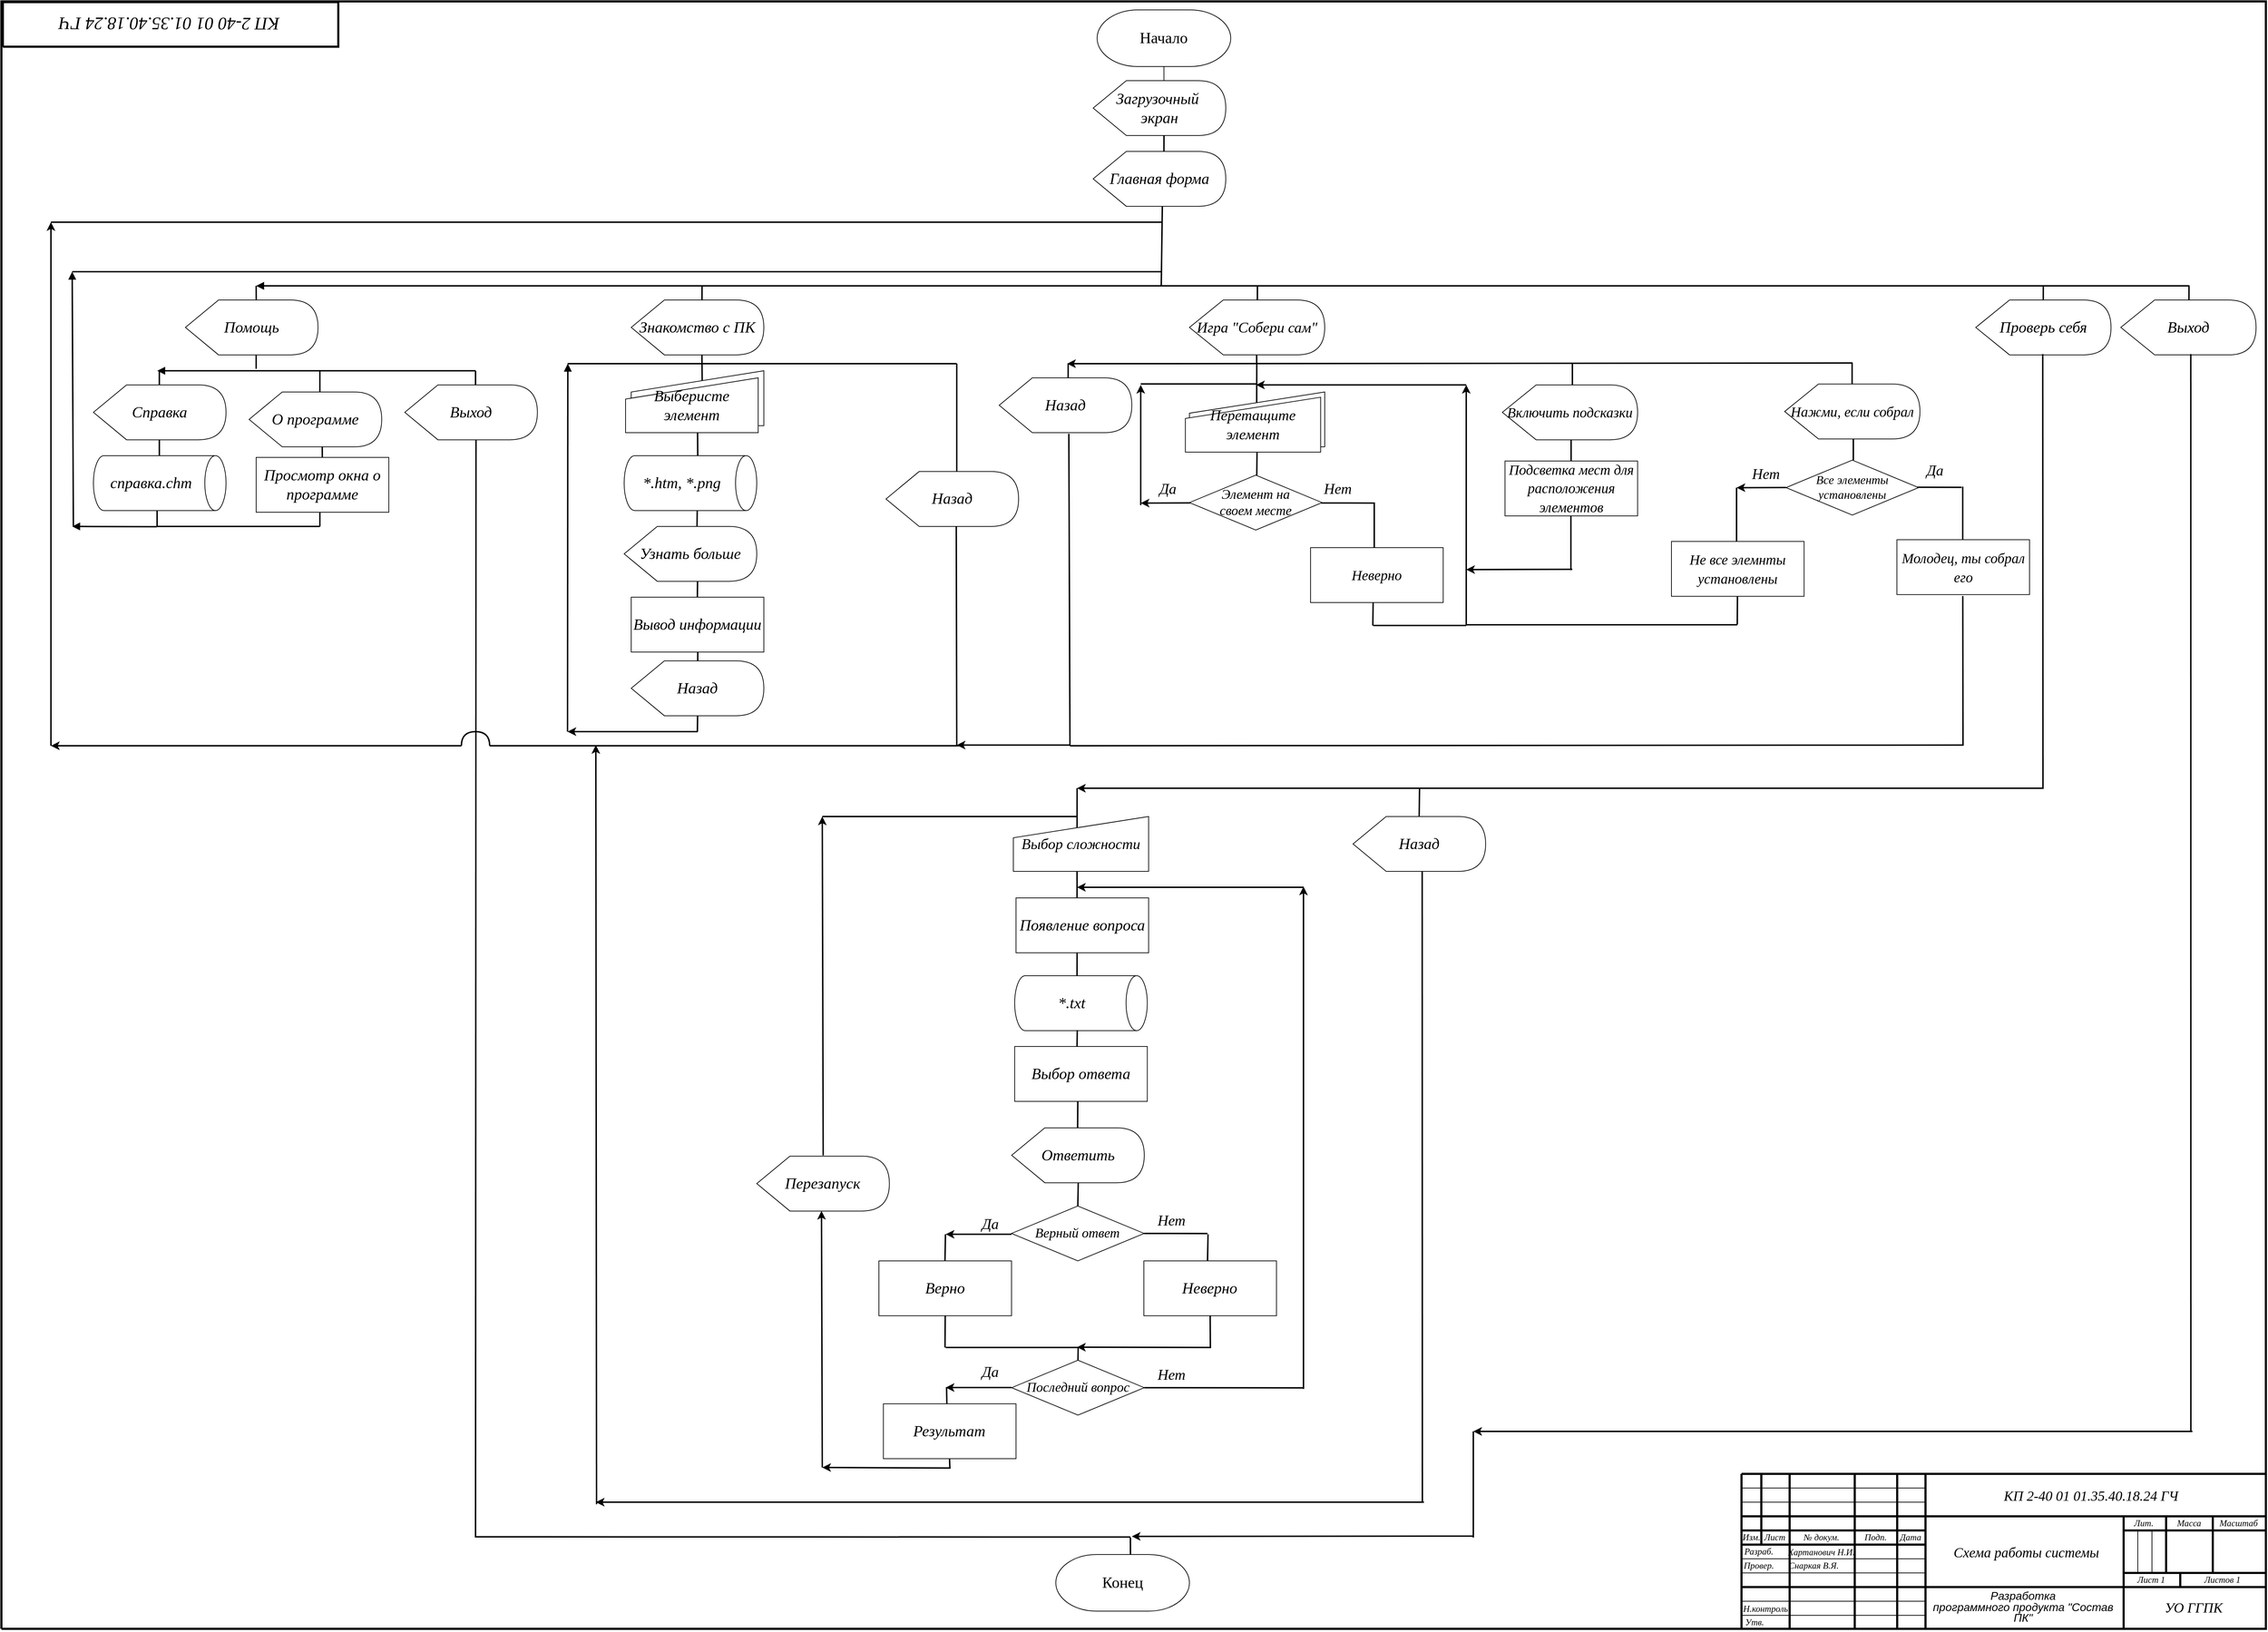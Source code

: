 <mxfile version="24.5.3" type="device">
  <diagram name="Page-1" id="Page-1">
    <mxGraphModel dx="3500" dy="2070" grid="1" gridSize="10" guides="1" tooltips="1" connect="1" arrows="1" fold="1" page="1" pageScale="1" pageWidth="3300" pageHeight="2339" math="0" shadow="0">
      <root>
        <mxCell id="0" />
        <mxCell id="1" parent="0" />
        <UserObject label="&lt;div style=&quot;font-size: 30px;&quot;&gt;&lt;/div&gt;" tags="Фон" id="wu7b3Rqo2zm3tvX9UNiK-79">
          <mxCell style="verticalAlign=middle;align=center;overflow=width;vsdxID=1;fillColor=none;shape=stencil(nZBLDoAgDERP0z3SIyjew0SURgSD+Lu9kMZoXLhwN9O+tukAlrNpJg1SzDH4QW/URgNYgZTkjA4UkwJUgGXng+6DX1zLfmoymdXo17xh5zmRJ6Q42BWCfc2oJfdAr+Yv+AP9Cb7OJ3H/2JG1HNGz/84klThPVCc=);strokeWidth=3;points=[];labelBackgroundColor=none;rounded=0;html=1;whiteSpace=wrap;fontSize=30;movable=0;resizable=0;rotatable=0;deletable=0;editable=0;locked=1;connectable=0;fontFamily=isocpeur;fontStyle=2" parent="1" vertex="1">
            <mxGeometry x="79.99" y="19" width="3200.01" height="2300" as="geometry" />
          </mxCell>
        </UserObject>
        <UserObject label="" tags="Фон" id="26">
          <mxCell style="vsdxID=5;edgeStyle=none;startArrow=none;endArrow=none;startSize=5;endSize=5;strokeWidth=3;spacingTop=0;spacingBottom=0;spacingLeft=0;spacingRight=0;verticalAlign=middle;html=1;labelBackgroundColor=none;rounded=0;fontColor=default;fontFamily=isocpeur;fontStyle=2;movable=1;resizable=1;rotatable=1;deletable=1;editable=1;locked=0;connectable=1;" parent="1" edge="1">
            <mxGeometry relative="1" as="geometry">
              <Array as="points" />
              <mxPoint x="2539" y="2320" as="sourcePoint" />
              <mxPoint x="2539" y="2100" as="targetPoint" />
            </mxGeometry>
          </mxCell>
        </UserObject>
        <UserObject label="" tags="Фон" id="27">
          <mxCell style="vsdxID=2;edgeStyle=none;startArrow=none;endArrow=none;startSize=5;endSize=5;strokeWidth=3;spacingTop=0;spacingBottom=0;spacingLeft=0;spacingRight=0;verticalAlign=middle;html=1;labelBackgroundColor=none;rounded=0;fontColor=default;fontFamily=isocpeur;fontStyle=2;movable=1;resizable=1;rotatable=1;deletable=1;editable=1;locked=0;connectable=1;" parent="1" edge="1">
            <mxGeometry relative="1" as="geometry">
              <mxPoint as="offset" />
              <Array as="points" />
              <mxPoint x="2539" y="2100" as="sourcePoint" />
              <mxPoint x="3279" y="2100" as="targetPoint" />
            </mxGeometry>
          </mxCell>
        </UserObject>
        <UserObject label="" tags="Фон" id="28">
          <mxCell style="vsdxID=6;edgeStyle=none;startArrow=none;endArrow=none;startSize=5;endSize=5;strokeWidth=3;spacingTop=0;spacingBottom=0;spacingLeft=0;spacingRight=0;verticalAlign=middle;html=1;labelBackgroundColor=none;rounded=0;fontColor=default;fontFamily=isocpeur;fontStyle=2;movable=1;resizable=1;rotatable=1;deletable=1;editable=1;locked=0;connectable=1;" parent="1" edge="1">
            <mxGeometry relative="1" as="geometry">
              <mxPoint as="offset" />
              <Array as="points" />
              <mxPoint x="2539" y="2160" as="sourcePoint" />
              <mxPoint x="3279" y="2160" as="targetPoint" />
            </mxGeometry>
          </mxCell>
        </UserObject>
        <UserObject label="&lt;div style=&quot;font-size: 1px&quot;&gt;&lt;/div&gt;" tags="Фон" id="29">
          <mxCell style="vsdxID=7;edgeStyle=none;startArrow=none;endArrow=none;startSize=5;endSize=5;strokeWidth=3;spacingTop=0;spacingBottom=0;spacingLeft=0;spacingRight=0;verticalAlign=middle;html=1;labelBackgroundColor=none;rounded=0;align=center;overflow=width;fontColor=default;fontFamily=isocpeur;fontStyle=2;movable=1;resizable=1;rotatable=1;deletable=1;editable=1;locked=0;connectable=1;" parent="1" edge="1">
            <mxGeometry relative="1" as="geometry">
              <mxPoint as="offset" />
              <Array as="points" />
              <mxPoint x="2539" y="2260" as="sourcePoint" />
              <mxPoint x="3279" y="2260" as="targetPoint" />
            </mxGeometry>
          </mxCell>
        </UserObject>
        <UserObject label="" tags="Фон" id="30">
          <mxCell style="vsdxID=8;edgeStyle=none;startArrow=none;endArrow=none;startSize=5;endSize=5;strokeWidth=3;spacingTop=0;spacingBottom=0;spacingLeft=0;spacingRight=0;verticalAlign=middle;html=1;labelBackgroundColor=none;rounded=0;fontColor=default;fontFamily=isocpeur;fontStyle=2;movable=1;resizable=1;rotatable=1;deletable=1;editable=1;locked=0;connectable=1;" parent="1" edge="1">
            <mxGeometry relative="1" as="geometry">
              <Array as="points" />
              <mxPoint x="2607" y="2320" as="sourcePoint" />
              <mxPoint x="2607" y="2100" as="targetPoint" />
            </mxGeometry>
          </mxCell>
        </UserObject>
        <UserObject label="" tags="Фон" id="31">
          <mxCell style="vsdxID=9;edgeStyle=none;startArrow=none;endArrow=none;startSize=5;endSize=5;strokeWidth=3;spacingTop=0;spacingBottom=0;spacingLeft=0;spacingRight=0;verticalAlign=middle;html=1;labelBackgroundColor=none;rounded=0;fontColor=default;fontFamily=isocpeur;fontStyle=2;movable=1;resizable=1;rotatable=1;deletable=1;editable=1;locked=0;connectable=1;" parent="1" edge="1">
            <mxGeometry relative="1" as="geometry">
              <Array as="points" />
              <mxPoint x="2699" y="2320" as="sourcePoint" />
              <mxPoint x="2699" y="2100" as="targetPoint" />
            </mxGeometry>
          </mxCell>
        </UserObject>
        <UserObject label="" tags="Фон" id="32">
          <mxCell style="vsdxID=10;edgeStyle=none;startArrow=none;endArrow=none;startSize=5;endSize=5;strokeWidth=3;spacingTop=0;spacingBottom=0;spacingLeft=0;spacingRight=0;verticalAlign=middle;html=1;labelBackgroundColor=none;rounded=0;fontColor=default;fontFamily=isocpeur;fontStyle=2;movable=1;resizable=1;rotatable=1;deletable=1;editable=1;locked=0;connectable=1;" parent="1" edge="1">
            <mxGeometry relative="1" as="geometry">
              <Array as="points" />
              <mxPoint x="2759" y="2320" as="sourcePoint" />
              <mxPoint x="2759" y="2100" as="targetPoint" />
            </mxGeometry>
          </mxCell>
        </UserObject>
        <UserObject label="" tags="Фон" id="33">
          <mxCell style="vsdxID=11;edgeStyle=none;startArrow=none;endArrow=none;startSize=5;endSize=5;strokeWidth=3;spacingTop=0;spacingBottom=0;spacingLeft=0;spacingRight=0;verticalAlign=middle;html=1;labelBackgroundColor=none;rounded=0;fontColor=default;fontFamily=isocpeur;fontStyle=2;movable=1;resizable=1;rotatable=1;deletable=1;editable=1;locked=0;connectable=1;" parent="1" edge="1">
            <mxGeometry relative="1" as="geometry">
              <Array as="points" />
              <mxPoint x="2799" y="2320" as="sourcePoint" />
              <mxPoint x="2799" y="2100" as="targetPoint" />
            </mxGeometry>
          </mxCell>
        </UserObject>
        <UserObject label="" tags="Фон" id="34">
          <mxCell style="vsdxID=12;edgeStyle=none;startArrow=none;endArrow=none;startSize=5;endSize=5;strokeWidth=3;spacingTop=0;spacingBottom=0;spacingLeft=0;spacingRight=0;verticalAlign=middle;html=1;labelBackgroundColor=none;rounded=0;fontColor=default;fontFamily=isocpeur;fontStyle=2;movable=1;resizable=1;rotatable=1;deletable=1;editable=1;locked=0;connectable=1;" parent="1" edge="1">
            <mxGeometry relative="1" as="geometry">
              <Array as="points" />
              <mxPoint x="3079" y="2320" as="sourcePoint" />
              <mxPoint x="3079" y="2160" as="targetPoint" />
            </mxGeometry>
          </mxCell>
        </UserObject>
        <UserObject label="" tags="Фон" id="35">
          <mxCell style="vsdxID=13;edgeStyle=none;startArrow=none;endArrow=none;startSize=5;endSize=5;spacingTop=0;spacingBottom=0;spacingLeft=0;spacingRight=0;verticalAlign=middle;html=1;labelBackgroundColor=none;rounded=0;fontColor=default;fontFamily=isocpeur;fontStyle=2;movable=1;resizable=1;rotatable=1;deletable=1;editable=1;locked=0;connectable=1;" parent="1" edge="1">
            <mxGeometry relative="1" as="geometry">
              <Array as="points" />
              <mxPoint x="2539" y="2300" as="sourcePoint" />
              <mxPoint x="2799" y="2300" as="targetPoint" />
            </mxGeometry>
          </mxCell>
        </UserObject>
        <UserObject label="" tags="Фон" id="36">
          <mxCell style="vsdxID=14;edgeStyle=none;startArrow=none;endArrow=none;startSize=5;endSize=5;spacingTop=0;spacingBottom=0;spacingLeft=0;spacingRight=0;verticalAlign=middle;html=1;labelBackgroundColor=none;rounded=0;fontColor=default;fontFamily=isocpeur;fontStyle=2;movable=1;resizable=1;rotatable=1;deletable=1;editable=1;locked=0;connectable=1;" parent="1" edge="1">
            <mxGeometry relative="1" as="geometry">
              <Array as="points" />
              <mxPoint x="2539" y="2280" as="sourcePoint" />
              <mxPoint x="2799" y="2280" as="targetPoint" />
            </mxGeometry>
          </mxCell>
        </UserObject>
        <mxCell id="37" value="&lt;div style=&quot;font-size: 1px&quot;&gt;&lt;/div&gt;" style="text;vsdxID=14;edgeStyle=none;startArrow=none;endArrow=none;startSize=5;endSize=5;strokeColor=none;spacingTop=0;spacingBottom=0;spacingLeft=0;spacingRight=0;verticalAlign=middle;html=1;labelBackgroundColor=none;rounded=0;align=center;overflow=width;fillColor=none;whiteSpace=wrap;;html=1;;rotation=5.684e-14;fontFamily=isocpeur;fontStyle=2;movable=1;resizable=1;rotatable=1;deletable=1;editable=1;locked=0;connectable=1;" parent="36" vertex="1">
          <mxGeometry width="260" height="1" relative="1" as="geometry">
            <mxPoint x="-130" y="-0.5" as="offset" />
          </mxGeometry>
        </mxCell>
        <UserObject label="" tags="Фон" id="38">
          <mxCell style="vsdxID=15;edgeStyle=none;startArrow=none;endArrow=none;startSize=5;endSize=5;spacingTop=0;spacingBottom=0;spacingLeft=0;spacingRight=0;verticalAlign=middle;html=1;labelBackgroundColor=none;rounded=0;fontColor=default;fontFamily=isocpeur;fontStyle=2;movable=1;resizable=1;rotatable=1;deletable=1;editable=1;locked=0;connectable=1;" parent="1" edge="1">
            <mxGeometry relative="1" as="geometry">
              <Array as="points" />
              <mxPoint x="2539" y="2240" as="sourcePoint" />
              <mxPoint x="2799" y="2240" as="targetPoint" />
            </mxGeometry>
          </mxCell>
        </UserObject>
        <UserObject label="" tags="Фон" id="39">
          <mxCell style="vsdxID=16;edgeStyle=none;startArrow=none;endArrow=none;startSize=5;endSize=5;spacingTop=0;spacingBottom=0;spacingLeft=0;spacingRight=0;verticalAlign=middle;html=1;labelBackgroundColor=none;rounded=0;fontColor=default;fontFamily=isocpeur;fontStyle=2;movable=1;resizable=1;rotatable=1;deletable=1;editable=1;locked=0;connectable=1;" parent="1" edge="1">
            <mxGeometry relative="1" as="geometry">
              <Array as="points" />
              <mxPoint x="2539" y="2220" as="sourcePoint" />
              <mxPoint x="2799" y="2220" as="targetPoint" />
            </mxGeometry>
          </mxCell>
        </UserObject>
        <mxCell id="40" value="&lt;div style=&quot;font-size: 1px&quot;&gt;&lt;/div&gt;" style="text;vsdxID=16;edgeStyle=none;startArrow=none;endArrow=none;startSize=5;endSize=5;strokeColor=none;spacingTop=0;spacingBottom=0;spacingLeft=0;spacingRight=0;verticalAlign=middle;html=1;labelBackgroundColor=none;rounded=0;align=center;overflow=width;fillColor=none;whiteSpace=wrap;;html=1;;rotation=5.684e-14;fontFamily=isocpeur;fontStyle=2;movable=1;resizable=1;rotatable=1;deletable=1;editable=1;locked=0;connectable=1;" parent="39" vertex="1">
          <mxGeometry width="260" height="1" relative="1" as="geometry">
            <mxPoint x="-130" y="-0.5" as="offset" />
          </mxGeometry>
        </mxCell>
        <UserObject label="" tags="Фон" id="41">
          <mxCell style="vsdxID=17;edgeStyle=none;startArrow=none;endArrow=none;startSize=5;endSize=5;strokeWidth=3;spacingTop=0;spacingBottom=0;spacingLeft=0;spacingRight=0;verticalAlign=middle;html=1;labelBackgroundColor=none;rounded=0;fontColor=default;fontFamily=isocpeur;fontStyle=2;movable=1;resizable=1;rotatable=1;deletable=1;editable=1;locked=0;connectable=1;" parent="1" edge="1">
            <mxGeometry relative="1" as="geometry">
              <Array as="points" />
              <mxPoint x="2539" y="2200" as="sourcePoint" />
              <mxPoint x="2799" y="2200" as="targetPoint" />
            </mxGeometry>
          </mxCell>
        </UserObject>
        <mxCell id="42" value="&lt;div style=&quot;font-size: 1px&quot;&gt;&lt;/div&gt;" style="text;vsdxID=17;edgeStyle=none;startArrow=none;endArrow=none;startSize=5;endSize=5;strokeWidth=3;strokeColor=none;spacingTop=0;spacingBottom=0;spacingLeft=0;spacingRight=0;verticalAlign=middle;html=1;labelBackgroundColor=none;rounded=0;align=center;overflow=width;fillColor=none;whiteSpace=wrap;;html=1;;rotation=5.684e-14;fontFamily=isocpeur;fontStyle=2;movable=1;resizable=1;rotatable=1;deletable=1;editable=1;locked=0;connectable=1;" parent="41" vertex="1">
          <mxGeometry width="260" height="1" relative="1" as="geometry">
            <mxPoint x="-130" y="-0.5" as="offset" />
          </mxGeometry>
        </mxCell>
        <UserObject label="" tags="Фон" id="43">
          <mxCell style="vsdxID=18;edgeStyle=none;startArrow=none;endArrow=none;startSize=5;endSize=5;strokeWidth=3;spacingTop=0;spacingBottom=0;spacingLeft=0;spacingRight=0;verticalAlign=middle;html=1;labelBackgroundColor=none;rounded=0;fontColor=default;fontFamily=isocpeur;fontStyle=2;movable=1;resizable=1;rotatable=1;deletable=1;editable=1;locked=0;connectable=1;" parent="1" edge="1">
            <mxGeometry relative="1" as="geometry">
              <Array as="points" />
              <mxPoint x="2539" y="2180" as="sourcePoint" />
              <mxPoint x="2799" y="2180" as="targetPoint" />
            </mxGeometry>
          </mxCell>
        </UserObject>
        <UserObject label="" tags="Фон" id="44">
          <mxCell style="vsdxID=19;edgeStyle=none;startArrow=none;endArrow=none;startSize=5;endSize=5;spacingTop=0;spacingBottom=0;spacingLeft=0;spacingRight=0;verticalAlign=middle;html=1;labelBackgroundColor=none;rounded=0;fontColor=default;fontFamily=isocpeur;fontStyle=2;movable=1;resizable=1;rotatable=1;deletable=1;editable=1;locked=0;connectable=1;" parent="1" edge="1">
            <mxGeometry relative="1" as="geometry">
              <Array as="points" />
              <mxPoint x="2539" y="2140" as="sourcePoint" />
              <mxPoint x="2799" y="2140" as="targetPoint" />
            </mxGeometry>
          </mxCell>
        </UserObject>
        <UserObject label="" tags="Фон" id="45">
          <mxCell style="vsdxID=20;edgeStyle=none;startArrow=none;endArrow=none;startSize=5;endSize=5;spacingTop=0;spacingBottom=0;spacingLeft=0;spacingRight=0;verticalAlign=middle;html=1;labelBackgroundColor=none;rounded=0;fontColor=default;fontFamily=isocpeur;fontStyle=2;movable=1;resizable=1;rotatable=1;deletable=1;editable=1;locked=0;connectable=1;" parent="1" edge="1">
            <mxGeometry relative="1" as="geometry">
              <Array as="points" />
              <mxPoint x="2539" y="2120" as="sourcePoint" />
              <mxPoint x="2799" y="2120" as="targetPoint" />
            </mxGeometry>
          </mxCell>
        </UserObject>
        <UserObject label="" tags="Фон" id="46">
          <mxCell style="vsdxID=21;edgeStyle=none;startArrow=none;endArrow=none;startSize=5;endSize=5;strokeWidth=3;spacingTop=0;spacingBottom=0;spacingLeft=0;spacingRight=0;verticalAlign=middle;html=1;labelBackgroundColor=none;rounded=0;fontColor=default;fontFamily=isocpeur;fontStyle=2;movable=1;resizable=1;rotatable=1;deletable=1;editable=1;locked=0;connectable=1;" parent="1" edge="1">
            <mxGeometry relative="1" as="geometry">
              <Array as="points" />
              <mxPoint x="2567" y="2100" as="sourcePoint" />
              <mxPoint x="2567" y="2200" as="targetPoint" />
            </mxGeometry>
          </mxCell>
        </UserObject>
        <mxCell id="47" value="&lt;div style=&quot;font-size: 1px&quot;&gt;&lt;/div&gt;" style="text;vsdxID=21;edgeStyle=none;startArrow=none;endArrow=none;startSize=5;endSize=5;strokeWidth=3;strokeColor=none;spacingTop=0;spacingBottom=0;spacingLeft=0;spacingRight=0;verticalAlign=middle;html=1;labelBackgroundColor=none;rounded=0;align=center;overflow=width;fillColor=none;whiteSpace=wrap;;html=1;;rotation=270.0;fontFamily=isocpeur;fontStyle=2;movable=1;resizable=1;rotatable=1;deletable=1;editable=1;locked=0;connectable=1;" parent="46" vertex="1">
          <mxGeometry width="100" height="1" relative="1" as="geometry">
            <mxPoint x="-50" y="-0.5" as="offset" />
          </mxGeometry>
        </mxCell>
        <UserObject label="" tags="Фон" id="48">
          <mxCell style="vsdxID=22;edgeStyle=none;startArrow=none;endArrow=none;startSize=5;endSize=5;strokeWidth=3;spacingTop=0;spacingBottom=0;spacingLeft=0;spacingRight=0;verticalAlign=middle;html=1;labelBackgroundColor=none;rounded=0;fontColor=default;fontFamily=isocpeur;fontStyle=2;movable=1;resizable=1;rotatable=1;deletable=1;editable=1;locked=0;connectable=1;" parent="1" edge="1">
            <mxGeometry relative="1" as="geometry">
              <mxPoint as="offset" />
              <Array as="points" />
              <mxPoint x="3079" y="2240" as="sourcePoint" />
              <mxPoint x="3279" y="2240" as="targetPoint" />
            </mxGeometry>
          </mxCell>
        </UserObject>
        <UserObject label="" tags="Фон" id="49">
          <mxCell style="vsdxID=23;edgeStyle=none;startArrow=none;endArrow=none;startSize=5;endSize=5;strokeWidth=3;spacingTop=0;spacingBottom=0;spacingLeft=0;spacingRight=0;verticalAlign=middle;html=1;labelBackgroundColor=none;rounded=0;fontColor=default;fontFamily=isocpeur;fontStyle=2;movable=1;resizable=1;rotatable=1;deletable=1;editable=1;locked=0;connectable=1;" parent="1" edge="1">
            <mxGeometry relative="1" as="geometry">
              <mxPoint as="offset" />
              <Array as="points" />
              <mxPoint x="3079" y="2180" as="sourcePoint" />
              <mxPoint x="3279" y="2180" as="targetPoint" />
            </mxGeometry>
          </mxCell>
        </UserObject>
        <UserObject label="" tags="Фон" id="50">
          <mxCell style="vsdxID=24;edgeStyle=none;startArrow=none;endArrow=none;startSize=5;endSize=5;spacingTop=0;spacingBottom=0;spacingLeft=0;spacingRight=0;verticalAlign=middle;html=1;labelBackgroundColor=none;rounded=0;fontColor=default;fontFamily=isocpeur;fontStyle=2;movable=1;resizable=1;rotatable=1;deletable=1;editable=1;locked=0;connectable=1;" parent="1" edge="1">
            <mxGeometry relative="1" as="geometry">
              <Array as="points" />
              <mxPoint x="3099" y="2180" as="sourcePoint" />
              <mxPoint x="3099" y="2240" as="targetPoint" />
            </mxGeometry>
          </mxCell>
        </UserObject>
        <UserObject label="" tags="Фон" id="51">
          <mxCell style="vsdxID=25;edgeStyle=none;startArrow=none;endArrow=none;startSize=5;endSize=5;spacingTop=0;spacingBottom=0;spacingLeft=0;spacingRight=0;verticalAlign=middle;html=1;labelBackgroundColor=none;rounded=0;fontColor=default;fontFamily=isocpeur;fontStyle=2;movable=1;resizable=1;rotatable=1;deletable=1;editable=1;locked=0;connectable=1;" parent="1" edge="1">
            <mxGeometry relative="1" as="geometry">
              <Array as="points" />
              <mxPoint x="3119" y="2180" as="sourcePoint" />
              <mxPoint x="3119" y="2240" as="targetPoint" />
            </mxGeometry>
          </mxCell>
        </UserObject>
        <UserObject label="" tags="Фон" id="52">
          <mxCell style="vsdxID=26;edgeStyle=none;startArrow=none;endArrow=none;startSize=5;endSize=5;strokeWidth=3;spacingTop=0;spacingBottom=0;spacingLeft=0;spacingRight=0;verticalAlign=middle;html=1;labelBackgroundColor=none;rounded=0;fontColor=default;fontFamily=isocpeur;fontStyle=2;movable=1;resizable=1;rotatable=1;deletable=1;editable=1;locked=0;connectable=1;" parent="1" edge="1">
            <mxGeometry relative="1" as="geometry">
              <Array as="points" />
              <mxPoint x="3139" y="2160" as="sourcePoint" />
              <mxPoint x="3139" y="2240" as="targetPoint" />
            </mxGeometry>
          </mxCell>
        </UserObject>
        <UserObject label="" tags="Фон" id="53">
          <mxCell style="vsdxID=27;edgeStyle=none;startArrow=none;endArrow=none;startSize=5;endSize=5;strokeWidth=3;spacingTop=0;spacingBottom=0;spacingLeft=0;spacingRight=0;verticalAlign=middle;html=1;labelBackgroundColor=none;rounded=0;fontColor=default;fontFamily=isocpeur;fontStyle=2;movable=1;resizable=1;rotatable=1;deletable=1;editable=1;locked=0;connectable=1;" parent="1" edge="1">
            <mxGeometry relative="1" as="geometry">
              <Array as="points" />
              <mxPoint x="3205" y="2160" as="sourcePoint" />
              <mxPoint x="3205" y="2240" as="targetPoint" />
            </mxGeometry>
          </mxCell>
        </UserObject>
        <UserObject label="" tags="Фон" id="54">
          <mxCell style="vsdxID=28;edgeStyle=none;startArrow=none;endArrow=none;startSize=5;endSize=5;strokeWidth=3;spacingTop=0;spacingBottom=0;spacingLeft=0;spacingRight=0;verticalAlign=middle;html=1;labelBackgroundColor=none;rounded=0;fontColor=default;fontFamily=isocpeur;fontStyle=2;movable=1;resizable=1;rotatable=1;deletable=1;editable=1;locked=0;connectable=1;" parent="1" edge="1">
            <mxGeometry relative="1" as="geometry">
              <Array as="points" />
              <mxPoint x="3159" y="2240" as="sourcePoint" />
              <mxPoint x="3159" y="2260" as="targetPoint" />
            </mxGeometry>
          </mxCell>
        </UserObject>
        <UserObject label="&lt;div style=&quot;font-size: 1px&quot;&gt;&lt;p style=&quot;text-align:center;margin-left:0;margin-right:0;margin-top:0px;margin-bottom:0px;text-indent:0;vertical-align:middle;direction:ltr;&quot;&gt;&lt;font style=&quot;font-size:12.7px;font-family:ISOCPEUR;color:#000000;direction:ltr;letter-spacing:0px;line-height:120%;opacity:1&quot;&gt;&lt;span&gt;Н.контроль&lt;br&gt;&lt;/span&gt;&lt;/font&gt;&lt;/p&gt;&lt;/div&gt;" tags="Фон" id="3">
          <mxCell style="verticalAlign=middle;align=center;overflow=width;vsdxID=3;fillColor=none;strokeColor=none;points=[];labelBackgroundColor=none;rounded=0;html=1;whiteSpace=wrap;fontFamily=isocpeur;fontStyle=2;movable=1;resizable=1;rotatable=1;deletable=1;editable=1;locked=0;connectable=1;" parent="1" vertex="1">
            <mxGeometry x="2535" y="2281" width="76" height="19" as="geometry" />
          </mxCell>
        </UserObject>
        <UserObject label="&lt;div style=&quot;font-size: 1px&quot;&gt;&lt;p style=&quot;text-align:center;margin-left:0;margin-right:0;margin-top:0px;margin-bottom:0px;text-indent:0;vertical-align:middle;direction:ltr;&quot;&gt;&lt;font style=&quot;font-size:12.7px;font-family:ISOCPEUR;color:#000000;direction:ltr;letter-spacing:0px;line-height:120%;opacity:1&quot;&gt;&lt;span&gt;Утв.&lt;br&gt;&lt;/span&gt;&lt;/font&gt;&lt;/p&gt;&lt;/div&gt;" tags="Фон" id="4">
          <mxCell style="verticalAlign=middle;align=center;overflow=width;vsdxID=30;fillColor=none;strokeColor=none;points=[];labelBackgroundColor=none;rounded=0;html=1;whiteSpace=wrap;fontFamily=isocpeur;fontStyle=2;movable=1;resizable=1;rotatable=1;deletable=1;editable=1;locked=0;connectable=1;" parent="1" vertex="1">
            <mxGeometry x="2525" y="2300" width="65" height="19" as="geometry" />
          </mxCell>
        </UserObject>
        <UserObject label="&lt;div style=&quot;font-size: 1px&quot;&gt;&lt;p style=&quot;text-align:center;margin-left:0;margin-right:0;margin-top:0px;margin-bottom:0px;text-indent:0;vertical-align:middle;direction:ltr;&quot;&gt;&lt;font style=&quot;font-size:12.7px;font-family:ISOCPEUR;color:#000000;direction:ltr;letter-spacing:0px;line-height:120%;opacity:1&quot;&gt;&lt;span&gt;Провер.&lt;br&gt;&lt;/span&gt;&lt;/font&gt;&lt;/p&gt;&lt;/div&gt;" tags="Фон" id="5">
          <mxCell style="verticalAlign=middle;align=center;overflow=width;vsdxID=32;fillColor=none;strokeColor=none;points=[];labelBackgroundColor=none;rounded=0;html=1;whiteSpace=wrap;fontFamily=isocpeur;fontStyle=2;movable=1;resizable=1;rotatable=1;deletable=1;editable=1;locked=0;connectable=1;" parent="1" vertex="1">
            <mxGeometry x="2531" y="2220" width="65" height="19" as="geometry" />
          </mxCell>
        </UserObject>
        <UserObject label="&lt;div style=&quot;font-size: 1px&quot;&gt;&lt;p style=&quot;text-align:center;margin-left:0;margin-right:0;margin-top:0px;margin-bottom:0px;text-indent:0;vertical-align:middle;direction:ltr;&quot;&gt;&lt;font style=&quot;font-size:12.7px;font-family:ISOCPEUR;color:#000000;direction:ltr;letter-spacing:0px;line-height:120%;opacity:1&quot;&gt;&lt;span&gt;Разраб.&lt;br&gt;&lt;/span&gt;&lt;/font&gt;&lt;/p&gt;&lt;/div&gt;" tags="Фон" id="6">
          <mxCell style="verticalAlign=middle;align=center;overflow=width;vsdxID=33;fillColor=none;strokeColor=none;points=[];labelBackgroundColor=none;rounded=0;html=1;whiteSpace=wrap;fontFamily=isocpeur;fontStyle=2;movable=1;resizable=1;rotatable=1;deletable=1;editable=1;locked=0;connectable=1;" parent="1" vertex="1">
            <mxGeometry x="2531" y="2201" width="65" height="17" as="geometry" />
          </mxCell>
        </UserObject>
        <UserObject label="&lt;div style=&quot;font-size: 1px&quot;&gt;&lt;p style=&quot;text-align:center;margin-left:0;margin-right:0;margin-top:0px;margin-bottom:0px;text-indent:0;vertical-align:middle;direction:ltr;&quot;&gt;&lt;font style=&quot;font-size:12.7px;font-family:ISOCPEUR;color:#000000;direction:ltr;letter-spacing:0px;line-height:120%;opacity:1&quot;&gt;&lt;span&gt;Изм.&lt;br&gt;&lt;/span&gt;&lt;/font&gt;&lt;/p&gt;&lt;/div&gt;" tags="Фон" id="7">
          <mxCell style="verticalAlign=middle;align=center;overflow=width;vsdxID=34;fillColor=none;strokeColor=none;points=[];labelBackgroundColor=none;rounded=0;html=1;whiteSpace=wrap;fontFamily=isocpeur;fontStyle=2;movable=1;resizable=1;rotatable=1;deletable=1;editable=1;locked=0;connectable=1;" parent="1" vertex="1">
            <mxGeometry x="2535" y="2181" width="36" height="17" as="geometry" />
          </mxCell>
        </UserObject>
        <UserObject label="&lt;div style=&quot;font-size: 1px&quot;&gt;&lt;p style=&quot;text-align:center;margin-left:0;margin-right:0;margin-top:0px;margin-bottom:0px;text-indent:0;vertical-align:middle;direction:ltr;&quot;&gt;&lt;font style=&quot;font-size:12.7px;font-family:ISOCPEUR;color:#000000;direction:ltr;letter-spacing:0px;line-height:120%;opacity:1&quot;&gt;&lt;span&gt;Лист&lt;br&gt;&lt;/span&gt;&lt;/font&gt;&lt;/p&gt;&lt;/div&gt;" tags="Фон" id="8">
          <mxCell style="verticalAlign=middle;align=center;overflow=width;vsdxID=35;fillColor=none;strokeColor=none;points=[];labelBackgroundColor=none;rounded=0;html=1;whiteSpace=wrap;fontFamily=isocpeur;fontStyle=2;movable=1;resizable=1;rotatable=1;deletable=1;editable=1;locked=0;connectable=1;" parent="1" vertex="1">
            <mxGeometry x="2565" y="2181" width="42" height="17" as="geometry" />
          </mxCell>
        </UserObject>
        <UserObject label="&lt;div style=&quot;font-size: 1px&quot;&gt;&lt;p style=&quot;text-align:center;margin-left:0;margin-right:0;margin-top:0px;margin-bottom:0px;text-indent:0;vertical-align:middle;direction:ltr;&quot;&gt;&lt;font style=&quot;font-size:12.7px;font-family:ISOCPEUR;color:#000000;direction:ltr;letter-spacing:0px;line-height:120%;opacity:1&quot;&gt;&lt;span&gt;№ докум.&lt;br&gt;&lt;/span&gt;&lt;/font&gt;&lt;/p&gt;&lt;/div&gt;" tags="Фон" id="9">
          <mxCell style="verticalAlign=middle;align=center;overflow=width;vsdxID=36;fillColor=none;strokeColor=none;points=[];labelBackgroundColor=none;rounded=0;html=1;whiteSpace=wrap;fontFamily=isocpeur;fontStyle=2;movable=1;resizable=1;rotatable=1;deletable=1;editable=1;locked=0;connectable=1;" parent="1" vertex="1">
            <mxGeometry x="2608" y="2181" width="88" height="17" as="geometry" />
          </mxCell>
        </UserObject>
        <UserObject label="&lt;div style=&quot;font-size: 1px&quot;&gt;&lt;p style=&quot;text-align:center;margin-left:0;margin-right:0;margin-top:0px;margin-bottom:0px;text-indent:0;vertical-align:middle;direction:ltr;&quot;&gt;&lt;font style=&quot;font-size:12.7px;font-family:ISOCPEUR;color:#000000;direction:ltr;letter-spacing:0px;line-height:120%;opacity:1&quot;&gt;&lt;span&gt;Подп.&lt;br&gt;&lt;/span&gt;&lt;/font&gt;&lt;/p&gt;&lt;/div&gt;" tags="Фон" id="10">
          <mxCell style="verticalAlign=middle;align=center;overflow=width;vsdxID=41;fillColor=none;strokeColor=none;points=[];labelBackgroundColor=none;rounded=0;html=1;whiteSpace=wrap;fontFamily=isocpeur;fontStyle=2;movable=1;resizable=1;rotatable=1;deletable=1;editable=1;locked=0;connectable=1;" parent="1" vertex="1">
            <mxGeometry x="2700" y="2181" width="57" height="17" as="geometry" />
          </mxCell>
        </UserObject>
        <UserObject label="&lt;div style=&quot;font-size: 1px&quot;&gt;&lt;p style=&quot;text-align:center;margin-left:0;margin-right:0;margin-top:0px;margin-bottom:0px;text-indent:0;vertical-align:middle;direction:ltr;&quot;&gt;&lt;font style=&quot;font-size:12.7px;font-family:ISOCPEUR;color:#000000;direction:ltr;letter-spacing:0px;line-height:120%;opacity:1&quot;&gt;&lt;span&gt;Дата&lt;br&gt;&lt;/span&gt;&lt;/font&gt;&lt;/p&gt;&lt;/div&gt;" tags="Фон" id="11">
          <mxCell style="verticalAlign=middle;align=center;overflow=width;vsdxID=42;fillColor=none;strokeColor=none;points=[];labelBackgroundColor=none;rounded=0;html=1;whiteSpace=wrap;fontFamily=isocpeur;fontStyle=2;movable=1;resizable=1;rotatable=1;deletable=1;editable=1;locked=0;connectable=1;" parent="1" vertex="1">
            <mxGeometry x="2757" y="2181" width="42" height="17" as="geometry" />
          </mxCell>
        </UserObject>
        <UserObject label="&lt;div style=&quot;font-size: 1px&quot;&gt;&lt;p style=&quot;text-align:center;margin-left:0;margin-right:0;margin-top:0px;margin-bottom:0px;text-indent:0;vertical-align:middle;direction:ltr;&quot;&gt;&lt;font style=&quot;font-size:12.7px;font-family:ISOCPEUR;color:#000000;direction:ltr;letter-spacing:0px;line-height:120%;opacity:1&quot;&gt;&lt;span&gt;Лит.&lt;br&gt;&lt;/span&gt;&lt;/font&gt;&lt;/p&gt;&lt;/div&gt;" tags="Фон" id="12">
          <mxCell style="verticalAlign=middle;align=center;overflow=width;vsdxID=43;fillColor=none;strokeColor=none;points=[];labelBackgroundColor=none;rounded=0;html=1;whiteSpace=wrap;fontFamily=isocpeur;fontStyle=2;movable=1;resizable=1;rotatable=1;deletable=1;editable=1;locked=0;connectable=1;" parent="1" vertex="1">
            <mxGeometry x="3079" y="2161" width="57" height="17" as="geometry" />
          </mxCell>
        </UserObject>
        <UserObject label="&lt;div style=&quot;font-size: 1px&quot;&gt;&lt;p style=&quot;text-align:center;margin-left:0;margin-right:0;margin-top:0px;margin-bottom:0px;text-indent:0;vertical-align:middle;direction:ltr;&quot;&gt;&lt;font style=&quot;font-size:12.7px;font-family:ISOCPEUR;color:#000000;direction:ltr;letter-spacing:0px;line-height:120%;opacity:1&quot;&gt;&lt;span&gt;Масса&lt;br&gt;&lt;/span&gt;&lt;/font&gt;&lt;/p&gt;&lt;/div&gt;" tags="Фон" id="13">
          <mxCell style="verticalAlign=middle;align=center;overflow=width;vsdxID=44;fillColor=none;strokeColor=none;points=[];labelBackgroundColor=none;rounded=0;html=1;whiteSpace=wrap;fontFamily=isocpeur;fontStyle=2;movable=1;resizable=1;rotatable=1;deletable=1;editable=1;locked=0;connectable=1;" parent="1" vertex="1">
            <mxGeometry x="3140" y="2161" width="63" height="17" as="geometry" />
          </mxCell>
        </UserObject>
        <UserObject label="&lt;div style=&quot;font-size: 1px&quot;&gt;&lt;p style=&quot;text-align:center;margin-left:0;margin-right:0;margin-top:0px;margin-bottom:0px;text-indent:0;vertical-align:middle;direction:ltr;&quot;&gt;&lt;font style=&quot;font-size:12.7px;font-family:ISOCPEUR;color:#000000;direction:ltr;letter-spacing:0px;line-height:120%;opacity:1&quot;&gt;&lt;span&gt;Масштаб&lt;br&gt;&lt;/span&gt;&lt;/font&gt;&lt;/p&gt;&lt;/div&gt;" tags="Фон" id="14">
          <mxCell style="verticalAlign=middle;align=center;overflow=width;vsdxID=45;fillColor=none;strokeColor=none;points=[];labelBackgroundColor=none;rounded=0;html=1;whiteSpace=wrap;fontFamily=isocpeur;fontStyle=2;movable=1;resizable=1;rotatable=1;deletable=1;editable=1;locked=0;connectable=1;" parent="1" vertex="1">
            <mxGeometry x="3206" y="2161" width="71" height="17" as="geometry" />
          </mxCell>
        </UserObject>
        <UserObject label="&lt;div style=&quot;font-size: 1px&quot;&gt;&lt;p style=&quot;text-align:center;margin-left:0;margin-right:0;margin-top:0px;margin-bottom:0px;text-indent:0;vertical-align:middle;direction:ltr;&quot;&gt;&lt;font style=&quot;font-size:12.7px;font-family:ISOCPEUR;color:#000000;direction:ltr;letter-spacing:0px;line-height:120%;opacity:1&quot;&gt;&lt;span&gt;Листов 1&lt;br&gt;&lt;/span&gt;&lt;/font&gt;&lt;/p&gt;&lt;/div&gt;" tags="Фон" id="15">
          <mxCell style="verticalAlign=middle;align=center;overflow=width;vsdxID=46;fillColor=none;strokeColor=none;points=[];labelBackgroundColor=none;rounded=0;html=1;whiteSpace=wrap;fontFamily=isocpeur;fontStyle=2;movable=1;resizable=1;rotatable=1;deletable=1;editable=1;locked=0;connectable=1;" parent="1" vertex="1">
            <mxGeometry x="3160" y="2241" width="117" height="17" as="geometry" />
          </mxCell>
        </UserObject>
        <UserObject label="&lt;div style=&quot;font-size: 1px&quot;&gt;&lt;p style=&quot;text-align:center;margin-left:0;margin-right:0;margin-top:0px;margin-bottom:0px;text-indent:0;vertical-align:middle;direction:ltr;&quot;&gt;&lt;font style=&quot;font-size:12.7px;font-family:ISOCPEUR;color:#000000;direction:ltr;letter-spacing:0px;line-height:120%;opacity:1&quot;&gt;&lt;span&gt;Лист 1&lt;br&gt;&lt;/span&gt;&lt;/font&gt;&lt;/p&gt;&lt;/div&gt;" tags="Фон" id="16">
          <mxCell style="verticalAlign=middle;align=center;overflow=width;vsdxID=47;fillColor=none;strokeColor=none;points=[];labelBackgroundColor=none;rounded=0;html=1;whiteSpace=wrap;fontFamily=isocpeur;fontStyle=2;movable=1;resizable=1;rotatable=1;deletable=1;editable=1;locked=0;connectable=1;" parent="1" vertex="1">
            <mxGeometry x="3080" y="2241" width="76" height="17" as="geometry" />
          </mxCell>
        </UserObject>
        <UserObject label="&lt;div style=&quot;font-size: 1px&quot;&gt;&lt;/div&gt;" tags="Блок-схема" id="17">
          <mxCell style="verticalAlign=middle;align=center;overflow=width;vsdxID=48;fillColor=none;shape=stencil(nZBLDoAgDERP0z3SIyjew0SURgSD+Lu9kMZoXLhwN9O+tukAlrNpJg1SzDH4QW/URgNYgZTkjA4UkwJUgGXng+6DX1zLfmoymdXo17xh5zmRJ6Q42BWCfc2oJfdAr+Yv+AP9Cb7OJ3H/2JG1HNGz/84klThPVCc=);strokeWidth=3;spacingTop=-1;spacingBottom=-1;spacingLeft=-1;spacingRight=-1;points=[[1,0.5,0],[0.5,1,0],[0.5,0,0]];labelBackgroundColor=none;rounded=0;html=1;whiteSpace=wrap;fontFamily=isocpeur;fontStyle=2;movable=1;resizable=1;rotatable=1;deletable=1;editable=1;locked=0;connectable=1;" parent="1" vertex="1">
            <mxGeometry x="82.04" y="20.01" width="474" height="63" as="geometry" />
          </mxCell>
        </UserObject>
        <UserObject label="&lt;div style=&quot;font-size: 1px&quot;&gt;&lt;font style=&quot;font-size:19.76px;font-family:ISOCPEUR;color:#000000;direction:ltr;letter-spacing:0px;line-height:120%;opacity:1&quot;&gt;&lt;span&gt;Схема работы системы&lt;br&gt;&lt;/span&gt;&lt;/font&gt;&lt;/div&gt;" tags="Фон" id="18">
          <mxCell style="verticalAlign=middle;align=center;overflow=width;vsdxID=49;fillColor=none;shape=stencil(nZBLDoAgDERP0z3SIyjew0SURgSD+Lu9kMZoXLhwN9O+tukAlrNpJg1SzDH4QW/URgNYgZTkjA4UkwJUgGXng+6DX1zLfmoymdXo17xh5zmRJ6Q42BWCfc2oJfdAr+Yv+AP9Cb7OJ3H/2JG1HNGz/84klThPVCc=);strokeColor=none;points=[];labelBackgroundColor=none;rounded=0;html=1;whiteSpace=wrap;fontFamily=isocpeur;fontStyle=2;movable=1;resizable=1;rotatable=1;deletable=1;editable=1;locked=0;connectable=1;" parent="1" vertex="1">
            <mxGeometry x="2805" y="2197" width="273" height="28" as="geometry" />
          </mxCell>
        </UserObject>
        <UserObject label="&lt;div style=&quot;font-size: 1px&quot;&gt;&lt;font style=&quot;font-size:12.7px;font-family:ISOCPEUR;color:#000000;direction:ltr;letter-spacing:0px;line-height:120%;opacity:1&quot;&gt;&lt;span&gt;Снаркая В.Я.&lt;/span&gt;&lt;/font&gt;&lt;/div&gt;" tags="Фон" id="19">
          <mxCell style="verticalAlign=middle;align=center;overflow=width;vsdxID=50;fillColor=none;shape=stencil(nZBLDoAgDERP0z3SIyjew0SURgSD+Lu9kMZoXLhwN9O+tukAlrNpJg1SzDH4QW/URgNYgZTkjA4UkwJUgGXng+6DX1zLfmoymdXo17xh5zmRJ6Q42BWCfc2oJfdAr+Yv+AP9Cb7OJ3H/2JG1HNGz/84klThPVCc=);strokeColor=none;points=[];labelBackgroundColor=none;rounded=0;html=1;whiteSpace=wrap;fontFamily=isocpeur;fontStyle=2;movable=1;resizable=1;rotatable=1;deletable=1;editable=1;locked=0;connectable=1;" parent="1" vertex="1">
            <mxGeometry x="2538" y="2214" width="206" height="31" as="geometry" />
          </mxCell>
        </UserObject>
        <UserObject label="&lt;div style=&quot;font-size: 1px&quot;&gt;&lt;font style=&quot;font-size:12.7px;font-family:ISOCPEUR;color:#000000;direction:ltr;letter-spacing:0px;line-height:120%;opacity:1&quot;&gt;&lt;span&gt;Хартанович Н.И.&lt;br&gt;&lt;/span&gt;&lt;/font&gt;&lt;/div&gt;" tags="Фон" id="20">
          <mxCell style="verticalAlign=middle;align=center;overflow=width;vsdxID=51;fillColor=none;shape=stencil(nZBLDoAgDERP0z3SIyjew0SURgSD+Lu9kMZoXLhwN9O+tukAlrNpJg1SzDH4QW/URgNYgZTkjA4UkwJUgGXng+6DX1zLfmoymdXo17xh5zmRJ6Q42BWCfc2oJfdAr+Yv+AP9Cb7OJ3H/2JG1HNGz/84klThPVCc=);strokeColor=none;points=[];labelBackgroundColor=none;rounded=0;html=1;whiteSpace=wrap;fontFamily=isocpeur;fontStyle=2;movable=1;resizable=1;rotatable=1;deletable=1;editable=1;locked=0;connectable=1;" parent="1" vertex="1">
            <mxGeometry x="2545" y="2197" width="214" height="28" as="geometry" />
          </mxCell>
        </UserObject>
        <UserObject label="&lt;div style=&quot;font-size: 1px&quot;&gt;&lt;p style=&quot;text-align:center;margin-left:0;margin-right:0;margin-top:0px;margin-bottom:0px;text-indent:0;vertical-align:middle;direction:ltr;&quot;&gt;&lt;font style=&quot;font-size:19.76px;font-family:ISOCPEUR;color:#000000;direction:ltr;letter-spacing:0px;line-height:120%;opacity:1&quot;&gt;&lt;span&gt;К&lt;/span&gt;&lt;/font&gt;&lt;font style=&quot;font-size:19.76px;font-family:ISOCPEUR;color:#000000;direction:ltr;letter-spacing:0px;line-height:120%;opacity:1&quot;&gt;&lt;span&gt;П 2-&lt;/span&gt;&lt;/font&gt;&lt;font style=&quot;font-size:19.76px;font-family:ISOCPEUR;color:#000000;direction:ltr;letter-spacing:0px;line-height:120%;opacity:1&quot;&gt;&lt;span&gt;40 &lt;/span&gt;&lt;/font&gt;&lt;font style=&quot;font-size:19.76px;font-family:ISOCPEUR;color:#000000;direction:ltr;letter-spacing:0px;line-height:120%;opacity:1&quot;&gt;&lt;span&gt;0&lt;/span&gt;&lt;/font&gt;&lt;font style=&quot;font-size:19.76px;font-family:ISOCPEUR;color:#000000;direction:ltr;letter-spacing:0px;line-height:120%;opacity:1&quot;&gt;&lt;span&gt;1 01.35&lt;/span&gt;&lt;/font&gt;&lt;font style=&quot;font-size:19.76px;font-family:ISOCPEUR;color:#000000;direction:ltr;letter-spacing:0px;line-height:120%;opacity:1&quot;&gt;&lt;span&gt;.40&lt;/span&gt;&lt;/font&gt;&lt;font style=&quot;font-size:19.76px;font-family:ISOCPEUR;color:#000000;direction:ltr;letter-spacing:0px;line-height:120%;opacity:1&quot;&gt;&lt;span&gt;.18&lt;/span&gt;&lt;/font&gt;&lt;font style=&quot;font-size:19.76px;font-family:ISOCPEUR;color:#000000;direction:ltr;letter-spacing:0px;line-height:120%;opacity:1&quot;&gt;&lt;span&gt;.24 ГЧ&lt;/span&gt;&lt;/font&gt;&lt;font style=&quot;font-size:19.76px;font-family:ISOCPEUR;color:#000000;direction:ltr;letter-spacing:0px;line-height:120%;opacity:1&quot;&gt;&lt;span&gt;&lt;br&gt;&lt;/span&gt;&lt;/font&gt;&lt;/p&gt;&lt;/div&gt;" tags="Фон" id="21">
          <mxCell style="verticalAlign=middle;align=center;overflow=width;vsdxID=198;fillColor=none;shape=stencil(nZBLDoAgDERP0z3SIyjew0SURgSD+Lu9kMZoXLhwN9O+tukAlrNpJg1SzDH4QW/URgNYgZTkjA4UkwJUgGXng+6DX1zLfmoymdXo17xh5zmRJ6Q42BWCfc2oJfdAr+Yv+AP9Cb7OJ3H/2JG1HNGz/84klThPVCc=);strokeColor=none;points=[];labelBackgroundColor=none;rounded=0;html=1;whiteSpace=wrap;fontFamily=isocpeur;fontStyle=2;movable=1;resizable=1;rotatable=1;deletable=1;editable=1;locked=0;connectable=1;" parent="1" vertex="1">
            <mxGeometry x="2786" y="2086" width="494" height="89" as="geometry" />
          </mxCell>
        </UserObject>
        <UserObject label="&lt;div style=&quot;font-size: 1px&quot;&gt;&lt;p style=&quot;text-align:center;margin-left:0;margin-right:0;margin-top:0px;margin-bottom:0px;text-indent:0;vertical-align:middle;direction:ltr;&quot;&gt;&lt;font style=&quot;font-size:19.76px;font-family:ISOCPEUR;color:#000000;direction:ltr;letter-spacing:0px;line-height:120%;opacity:1&quot;&gt;&lt;span&gt;УО ГГПК&lt;br&gt;&lt;/span&gt;&lt;/font&gt;&lt;/p&gt;&lt;/div&gt;" tags="Фон" id="24">
          <mxCell style="verticalAlign=middle;align=center;overflow=width;vsdxID=201;fillColor=none;strokeColor=none;points=[];labelBackgroundColor=none;rounded=0;html=1;whiteSpace=wrap;fontFamily=isocpeur;fontStyle=2;movable=1;resizable=1;rotatable=1;deletable=1;editable=1;locked=0;connectable=1;" parent="1" vertex="1">
            <mxGeometry x="3079" y="2259" width="198" height="60" as="geometry" />
          </mxCell>
        </UserObject>
        <UserObject label="&lt;div style=&quot;&quot;&gt;&lt;p style=&quot;text-align: center; margin: 0px; text-indent: 0px; vertical-align: middle; direction: ltr;&quot;&gt;&lt;font style=&quot;direction: ltr; line-height: 120%; opacity: 1;&quot;&gt;&lt;span style=&quot;font-size: 12pt; font-family: ISOCPEUR, sans-serif;&quot;&gt;Разработка программного&amp;nbsp;&lt;/span&gt;&lt;span style=&quot;background-color: initial; font-family: ISOCPEUR, sans-serif; font-size: 12pt;&quot;&gt;продукта &quot;Состав ПК&quot;&lt;/span&gt;&lt;span style=&quot;&quot;&gt;&lt;br&gt;&lt;/span&gt;&lt;/font&gt;&lt;/p&gt;&lt;/div&gt;" tags="Фон" id="25">
          <mxCell style="verticalAlign=middle;align=center;overflow=width;vsdxID=203;fillColor=none;shape=stencil(nZBLDoAgDERP0z3SIyjew0SURgSD+Lu9kMZoXLhwN9O+tukAlrNpJg1SzDH4QW/URgNYgZTkjA4UkwJUgGXng+6DX1zLfmoymdXo17xh5zmRJ6Q42BWCfc2oJfdAr+Yv+AP9Cb7OJ3H/2JG1HNGz/84klThPVCc=);strokeColor=none;points=[];labelBackgroundColor=none;rounded=0;html=1;whiteSpace=wrap;fontFamily=isocpeur;fontStyle=2;movable=1;resizable=1;rotatable=1;deletable=1;editable=1;locked=0;connectable=1;" parent="1" vertex="1">
            <mxGeometry x="2799" y="2263.5" width="276" height="51" as="geometry" />
          </mxCell>
        </UserObject>
        <UserObject label="" tags="Spaces Building_Envelope Dimensions Non-Movable_Furnishings Connector Annotations Блок-схема Соединительная_линия" id="55">
          <mxCell style="labelBackgroundColor=none;" parent="1" vertex="1" visible="0">
            <mxGeometry as="geometry" />
          </mxCell>
        </UserObject>
        <mxCell id="BiOxIpX0p718XFaLxMIS-57" value="Главная форма" style="shape=display;whiteSpace=wrap;html=1;fontSize=22;fontFamily=isocpeur;fontStyle=2" parent="1" vertex="1">
          <mxGeometry x="1622.8" y="231.004" width="187.41" height="77.564" as="geometry" />
        </mxCell>
        <mxCell id="BiOxIpX0p718XFaLxMIS-59" value="&lt;div style=&quot;font-size: 22px;&quot;&gt;Помощь&lt;/div&gt;" style="shape=display;whiteSpace=wrap;html=1;fontSize=22;fontFamily=isocpeur;fontStyle=2" parent="1" vertex="1">
          <mxGeometry x="340.01" y="441.001" width="187.41" height="77.564" as="geometry" />
        </mxCell>
        <mxCell id="BiOxIpX0p718XFaLxMIS-60" value="Выход" style="shape=display;whiteSpace=wrap;html=1;fontSize=22;fontFamily=isocpeur;fontStyle=2" parent="1" vertex="1">
          <mxGeometry x="650.01" y="561" width="187.41" height="77.57" as="geometry" />
        </mxCell>
        <mxCell id="BiOxIpX0p718XFaLxMIS-61" value="Справка" style="shape=display;whiteSpace=wrap;html=1;fontSize=22;fontFamily=isocpeur;fontStyle=2" parent="1" vertex="1">
          <mxGeometry x="210.012" y="561.004" width="187.41" height="77.564" as="geometry" />
        </mxCell>
        <mxCell id="BiOxIpX0p718XFaLxMIS-63" value="&lt;div style=&quot;font-size: 22px;&quot;&gt;справка.chm&lt;/div&gt;" style="shape=cylinder3;whiteSpace=wrap;html=1;boundedLbl=1;backgroundOutline=1;size=15;rotation=0;textDirection=ltr;direction=south;fontSize=22;fontFamily=isocpeur;fontStyle=2" parent="1" vertex="1">
          <mxGeometry x="210.012" y="660.998" width="187.41" height="77.564" as="geometry" />
        </mxCell>
        <mxCell id="BiOxIpX0p718XFaLxMIS-67" value="" style="endArrow=none;html=1;rounded=0;strokeWidth=2;fontFamily=isocpeur;fontStyle=2;" parent="1" edge="1">
          <mxGeometry width="50" height="50" relative="1" as="geometry">
            <mxPoint x="750.01" y="561" as="sourcePoint" />
            <mxPoint x="750.007" y="540.995" as="targetPoint" />
          </mxGeometry>
        </mxCell>
        <mxCell id="BiOxIpX0p718XFaLxMIS-68" value="" style="endArrow=none;html=1;rounded=0;strokeWidth=2;fontFamily=isocpeur;fontStyle=2;entryX=0.534;entryY=0.996;entryDx=0;entryDy=0;entryPerimeter=0;" parent="1" edge="1" target="O7wF15J1oqHb76Y8Kgyc-55">
          <mxGeometry width="50" height="50" relative="1" as="geometry">
            <mxPoint x="1722.8" y="231" as="sourcePoint" />
            <mxPoint x="1721.957" y="211.005" as="targetPoint" />
          </mxGeometry>
        </mxCell>
        <mxCell id="BiOxIpX0p718XFaLxMIS-69" value="" style="endArrow=none;html=1;rounded=0;strokeWidth=2;fontFamily=isocpeur;fontStyle=2;entryX=0;entryY=0;entryDx=97.74;entryDy=77.564;entryPerimeter=0;" parent="1" edge="1" target="BiOxIpX0p718XFaLxMIS-57">
          <mxGeometry width="50" height="50" relative="1" as="geometry">
            <mxPoint x="1719.01" y="421" as="sourcePoint" />
            <mxPoint x="1719.007" y="388.568" as="targetPoint" />
          </mxGeometry>
        </mxCell>
        <mxCell id="BiOxIpX0p718XFaLxMIS-74" value="" style="endArrow=none;html=1;rounded=0;strokeWidth=2;fontFamily=isocpeur;fontStyle=2" parent="1" edge="1">
          <mxGeometry width="50" height="50" relative="1" as="geometry">
            <mxPoint x="1070.006" y="440.998" as="sourcePoint" />
            <mxPoint x="1070.09" y="421" as="targetPoint" />
          </mxGeometry>
        </mxCell>
        <mxCell id="BiOxIpX0p718XFaLxMIS-77" value="" style="endArrow=none;html=1;rounded=0;strokeWidth=2;startArrow=block;startFill=1;fontFamily=isocpeur;fontStyle=2" parent="1" edge="1">
          <mxGeometry width="50" height="50" relative="1" as="geometry">
            <mxPoint x="300.23" y="541" as="sourcePoint" />
            <mxPoint x="750.01" y="541" as="targetPoint" />
          </mxGeometry>
        </mxCell>
        <mxCell id="BiOxIpX0p718XFaLxMIS-80" value="" style="endArrow=none;html=1;rounded=0;strokeWidth=2;fontFamily=isocpeur;fontStyle=2;" parent="1" edge="1">
          <mxGeometry width="50" height="50" relative="1" as="geometry">
            <mxPoint x="180.01" y="401" as="sourcePoint" />
            <mxPoint x="1720.01" y="401" as="targetPoint" />
          </mxGeometry>
        </mxCell>
        <mxCell id="BiOxIpX0p718XFaLxMIS-82" value="" style="endArrow=none;html=1;rounded=0;strokeWidth=2;fontFamily=isocpeur;fontStyle=2;" parent="1" edge="1">
          <mxGeometry width="50" height="50" relative="1" as="geometry">
            <mxPoint x="303.19" y="561" as="sourcePoint" />
            <mxPoint x="303.193" y="541.001" as="targetPoint" />
          </mxGeometry>
        </mxCell>
        <mxCell id="BiOxIpX0p718XFaLxMIS-88" value="" style="endArrow=none;html=1;rounded=0;strokeWidth=2;fontFamily=isocpeur;fontStyle=2" parent="1" edge="1">
          <mxGeometry width="50" height="50" relative="1" as="geometry">
            <mxPoint x="303.19" y="661.0" as="sourcePoint" />
            <mxPoint x="303.186" y="638.572" as="targetPoint" />
          </mxGeometry>
        </mxCell>
        <mxCell id="BiOxIpX0p718XFaLxMIS-99" value="" style="endArrow=block;html=1;rounded=0;strokeWidth=2;endFill=1;fontFamily=isocpeur;fontStyle=2;" parent="1" edge="1">
          <mxGeometry width="50" height="50" relative="1" as="geometry">
            <mxPoint x="1720.01" y="421" as="sourcePoint" />
            <mxPoint x="440.01" y="421" as="targetPoint" />
          </mxGeometry>
        </mxCell>
        <mxCell id="BiOxIpX0p718XFaLxMIS-198" value="" style="endArrow=none;html=1;rounded=0;strokeWidth=2;fontFamily=isocpeur;fontStyle=2;exitX=0.537;exitY=1.014;exitDx=0;exitDy=0;exitPerimeter=0;" parent="1" edge="1">
          <mxGeometry width="50" height="50" relative="1" as="geometry">
            <mxPoint x="750.649" y="638.656" as="sourcePoint" />
            <mxPoint x="750" y="2190" as="targetPoint" />
          </mxGeometry>
        </mxCell>
        <mxCell id="oTBMXcZQvvZd75SNxm7R-55" value="&lt;font style=&quot;font-size: 22px;&quot; face=&quot;isocpeur&quot;&gt;Начало&lt;/font&gt;" style="strokeWidth=1;html=1;shape=mxgraph.flowchart.terminator;whiteSpace=wrap;" parent="1" vertex="1">
          <mxGeometry x="1628.38" y="31" width="188.84" height="80" as="geometry" />
        </mxCell>
        <mxCell id="oTBMXcZQvvZd75SNxm7R-56" value="" style="endArrow=none;html=1;rounded=0;strokeWidth=2;fontFamily=isocpeur;fontStyle=2" parent="1" edge="1">
          <mxGeometry width="50" height="50" relative="1" as="geometry">
            <mxPoint x="440.126" y="440.998" as="sourcePoint" />
            <mxPoint x="440.01" y="421" as="targetPoint" />
          </mxGeometry>
        </mxCell>
        <mxCell id="oTBMXcZQvvZd75SNxm7R-57" value="" style="endArrow=none;html=1;rounded=0;strokeWidth=2;fontFamily=isocpeur;fontStyle=2" parent="1" edge="1">
          <mxGeometry width="50" height="50" relative="1" as="geometry">
            <mxPoint x="440.01" y="538.24" as="sourcePoint" />
            <mxPoint x="440.007" y="518.568" as="targetPoint" />
          </mxGeometry>
        </mxCell>
        <mxCell id="oTBMXcZQvvZd75SNxm7R-59" value="&lt;font style=&quot;font-size: 22px;&quot; face=&quot;isocpeur&quot;&gt;Конец&lt;/font&gt;" style="strokeWidth=1;html=1;shape=mxgraph.flowchart.terminator;whiteSpace=wrap;" parent="1" vertex="1">
          <mxGeometry x="1570.01" y="2214" width="188.84" height="80" as="geometry" />
        </mxCell>
        <mxCell id="oTBMXcZQvvZd75SNxm7R-113" value="" style="endArrow=none;html=1;rounded=0;strokeWidth=2;fontFamily=isocpeur;fontStyle=2" parent="1" edge="1">
          <mxGeometry width="50" height="50" relative="1" as="geometry">
            <mxPoint x="300.01" y="760.99" as="sourcePoint" />
            <mxPoint x="300.006" y="738.562" as="targetPoint" />
          </mxGeometry>
        </mxCell>
        <mxCell id="oTBMXcZQvvZd75SNxm7R-114" value="" style="endArrow=none;html=1;rounded=0;strokeWidth=2;startArrow=block;startFill=1;fontFamily=isocpeur;fontStyle=2" parent="1" edge="1">
          <mxGeometry width="50" height="50" relative="1" as="geometry">
            <mxPoint x="180.01" y="761" as="sourcePoint" />
            <mxPoint x="299.79" y="761.4" as="targetPoint" />
          </mxGeometry>
        </mxCell>
        <mxCell id="wu7b3Rqo2zm3tvX9UNiK-55" value="" style="endArrow=none;html=1;rounded=0;strokeWidth=2;fontFamily=isocpeur;fontStyle=2;" parent="1" edge="1">
          <mxGeometry width="50" height="50" relative="1" as="geometry">
            <mxPoint x="1675.42" y="2189.29" as="sourcePoint" />
            <mxPoint x="750" y="2189" as="targetPoint" />
          </mxGeometry>
        </mxCell>
        <mxCell id="wu7b3Rqo2zm3tvX9UNiK-77" value="" style="endArrow=none;html=1;rounded=0;strokeWidth=2;startArrow=block;startFill=1;fontFamily=isocpeur;fontStyle=2;entryX=0.018;entryY=0.304;entryDx=0;entryDy=0;entryPerimeter=0;" parent="1" edge="1">
          <mxGeometry width="50" height="50" relative="1" as="geometry">
            <mxPoint x="180.01" y="401" as="sourcePoint" />
            <mxPoint x="181.69" y="760.2" as="targetPoint" />
          </mxGeometry>
        </mxCell>
        <mxCell id="wu7b3Rqo2zm3tvX9UNiK-80" value="&lt;div style=&quot;font-size: 25px;&quot;&gt;&lt;p style=&quot;text-align: center; margin: 0px; text-indent: 0px; vertical-align: middle; direction: ltr; font-size: 25px;&quot;&gt;&lt;font style=&quot;font-size: 25px; font-family: ISOCPEUR; color: rgb(0, 0, 0); direction: ltr; letter-spacing: 0px; line-height: 120%; opacity: 1;&quot;&gt;&lt;span style=&quot;font-size: 25px;&quot;&gt;К&lt;/span&gt;&lt;/font&gt;&lt;font style=&quot;font-size: 25px; font-family: ISOCPEUR; color: rgb(0, 0, 0); direction: ltr; letter-spacing: 0px; line-height: 120%; opacity: 1;&quot;&gt;&lt;span style=&quot;font-size: 25px;&quot;&gt;П 2-&lt;/span&gt;&lt;/font&gt;&lt;font style=&quot;font-size: 25px; font-family: ISOCPEUR; color: rgb(0, 0, 0); direction: ltr; letter-spacing: 0px; line-height: 120%; opacity: 1;&quot;&gt;&lt;span style=&quot;font-size: 25px;&quot;&gt;40 &lt;/span&gt;&lt;/font&gt;&lt;font style=&quot;font-size: 25px; font-family: ISOCPEUR; color: rgb(0, 0, 0); direction: ltr; letter-spacing: 0px; line-height: 120%; opacity: 1;&quot;&gt;&lt;span style=&quot;font-size: 25px;&quot;&gt;0&lt;/span&gt;&lt;/font&gt;&lt;font style=&quot;font-size: 25px; font-family: ISOCPEUR; color: rgb(0, 0, 0); direction: ltr; letter-spacing: 0px; line-height: 120%; opacity: 1;&quot;&gt;&lt;span style=&quot;font-size: 25px;&quot;&gt;1 01.35&lt;/span&gt;&lt;/font&gt;&lt;font style=&quot;font-size: 25px; font-family: ISOCPEUR; color: rgb(0, 0, 0); direction: ltr; letter-spacing: 0px; line-height: 120%; opacity: 1;&quot;&gt;&lt;span style=&quot;font-size: 25px;&quot;&gt;.40&lt;/span&gt;&lt;/font&gt;&lt;font style=&quot;font-size: 25px; font-family: ISOCPEUR; color: rgb(0, 0, 0); direction: ltr; letter-spacing: 0px; line-height: 120%; opacity: 1;&quot;&gt;&lt;span style=&quot;font-size: 25px;&quot;&gt;.18&lt;/span&gt;&lt;/font&gt;&lt;font style=&quot;font-size: 25px; font-family: ISOCPEUR; color: rgb(0, 0, 0); direction: ltr; letter-spacing: 0px; line-height: 120%; opacity: 1;&quot;&gt;&lt;span style=&quot;font-size: 25px;&quot;&gt;.24 ГЧ&lt;/span&gt;&lt;/font&gt;&lt;font style=&quot;font-size: 25px; font-family: ISOCPEUR; color: rgb(0, 0, 0); direction: ltr; letter-spacing: 0px; line-height: 120%; opacity: 1;&quot;&gt;&lt;span style=&quot;font-size: 25px;&quot;&gt;&lt;br style=&quot;font-size: 25px;&quot;&gt;&lt;/span&gt;&lt;/font&gt;&lt;/p&gt;&lt;/div&gt;" style="text;vsdxID=200;fillColor=none;strokeColor=none;points=[];labelBackgroundColor=none;rounded=0;html=1;whiteSpace=wrap;verticalAlign=middle;align=center;overflow=width;rotation=180.09;;html=1;fontSize=25;fontFamily=isocpeur;fontStyle=2;movable=1;resizable=1;rotatable=1;deletable=1;editable=1;locked=0;connectable=1;" parent="1" vertex="1">
          <mxGeometry x="82.04" y="20" width="469.9" height="63.01" as="geometry" />
        </mxCell>
        <mxCell id="wu7b3Rqo2zm3tvX9UNiK-157" value="&lt;font style=&quot;font-size: 21px;&quot; face=&quot;isocpeur&quot;&gt;Нет&lt;/font&gt;" style="edgeLabel;html=1;align=center;verticalAlign=middle;resizable=0;points=[];fontStyle=2" parent="1" vertex="1" connectable="0">
          <mxGeometry x="1980.013" y="730.998" as="geometry">
            <mxPoint x="-12" y="-23" as="offset" />
          </mxGeometry>
        </mxCell>
        <mxCell id="wu7b3Rqo2zm3tvX9UNiK-240" value="" style="endArrow=none;html=1;rounded=0;strokeWidth=2;fontFamily=isocpeur;fontStyle=2;exitX=0.423;exitY=-0.026;exitDx=0;exitDy=0;exitPerimeter=0;" parent="1" edge="1">
          <mxGeometry width="50" height="50" relative="1" as="geometry">
            <mxPoint x="1675.509" y="2214" as="sourcePoint" />
            <mxPoint x="1675.42" y="2190" as="targetPoint" />
          </mxGeometry>
        </mxCell>
        <mxCell id="O7wF15J1oqHb76Y8Kgyc-55" value="Загрузочный&amp;nbsp;&lt;div&gt;экран&lt;/div&gt;" style="shape=display;whiteSpace=wrap;html=1;fontSize=22;fontFamily=isocpeur;fontStyle=2" vertex="1" parent="1">
          <mxGeometry x="1622.8" y="131" width="187.41" height="77.56" as="geometry" />
        </mxCell>
        <mxCell id="O7wF15J1oqHb76Y8Kgyc-56" value="" style="endArrow=none;html=1;rounded=0;entryX=0.5;entryY=1;entryDx=0;entryDy=0;entryPerimeter=0;" edge="1" parent="1" target="oTBMXcZQvvZd75SNxm7R-55">
          <mxGeometry width="50" height="50" relative="1" as="geometry">
            <mxPoint x="1722.8" y="131" as="sourcePoint" />
            <mxPoint x="1722.8" y="131" as="targetPoint" />
          </mxGeometry>
        </mxCell>
        <mxCell id="O7wF15J1oqHb76Y8Kgyc-57" value="О программе" style="shape=display;whiteSpace=wrap;html=1;fontSize=22;fontFamily=isocpeur;fontStyle=2" vertex="1" parent="1">
          <mxGeometry x="430.012" y="570.984" width="187.41" height="77.564" as="geometry" />
        </mxCell>
        <mxCell id="O7wF15J1oqHb76Y8Kgyc-58" value="&lt;div style=&quot;font-size: 22px;&quot;&gt;Просмотр окна о программе&lt;/div&gt;" style="rounded=0;whiteSpace=wrap;html=1;fontSize=22;fontFamily=isocpeur;fontStyle=2" vertex="1" parent="1">
          <mxGeometry x="440.015" y="663.431" width="187.41" height="77.564" as="geometry" />
        </mxCell>
        <mxCell id="O7wF15J1oqHb76Y8Kgyc-60" value="" style="endArrow=none;html=1;rounded=0;strokeWidth=2;fontFamily=isocpeur;fontStyle=2" edge="1" parent="1">
          <mxGeometry width="50" height="50" relative="1" as="geometry">
            <mxPoint x="530.01" y="571" as="sourcePoint" />
            <mxPoint x="530.01" y="541" as="targetPoint" />
          </mxGeometry>
        </mxCell>
        <mxCell id="O7wF15J1oqHb76Y8Kgyc-61" value="" style="endArrow=none;html=1;rounded=0;strokeWidth=2;fontFamily=isocpeur;fontStyle=2;" edge="1" parent="1" source="O7wF15J1oqHb76Y8Kgyc-58">
          <mxGeometry width="50" height="50" relative="1" as="geometry">
            <mxPoint x="533.01" y="661" as="sourcePoint" />
            <mxPoint x="533.38" y="648.55" as="targetPoint" />
          </mxGeometry>
        </mxCell>
        <mxCell id="O7wF15J1oqHb76Y8Kgyc-62" value="" style="endArrow=none;html=1;rounded=0;strokeWidth=2;fontFamily=isocpeur;fontStyle=2;" edge="1" parent="1">
          <mxGeometry width="50" height="50" relative="1" as="geometry">
            <mxPoint x="530.01" y="761" as="sourcePoint" />
            <mxPoint x="530.01" y="741" as="targetPoint" />
          </mxGeometry>
        </mxCell>
        <mxCell id="O7wF15J1oqHb76Y8Kgyc-63" value="" style="endArrow=none;html=1;rounded=0;strokeWidth=2;fontFamily=isocpeur;fontStyle=2;" edge="1" parent="1">
          <mxGeometry width="50" height="50" relative="1" as="geometry">
            <mxPoint x="300.01" y="761" as="sourcePoint" />
            <mxPoint x="530.01" y="761" as="targetPoint" />
          </mxGeometry>
        </mxCell>
        <mxCell id="O7wF15J1oqHb76Y8Kgyc-64" value="Знакомство с ПК" style="shape=display;whiteSpace=wrap;html=1;fontSize=22;fontFamily=isocpeur;fontStyle=2" vertex="1" parent="1">
          <mxGeometry x="970.01" y="441.004" width="187.41" height="77.564" as="geometry" />
        </mxCell>
        <mxCell id="O7wF15J1oqHb76Y8Kgyc-66" value="" style="shape=manualInput;whiteSpace=wrap;html=1;fontSize=22;fontFamily=isocpeur;fontStyle=2" vertex="1" parent="1">
          <mxGeometry x="970.006" y="540.999" width="187.41" height="77.564" as="geometry" />
        </mxCell>
        <mxCell id="O7wF15J1oqHb76Y8Kgyc-67" value="" style="endArrow=none;html=1;rounded=0;strokeWidth=2;fontFamily=isocpeur;fontStyle=2;exitX=0.535;exitY=0.179;exitDx=0;exitDy=0;exitPerimeter=0;entryX=0.533;entryY=1.002;entryDx=0;entryDy=0;entryPerimeter=0;" edge="1" parent="1" source="O7wF15J1oqHb76Y8Kgyc-66" target="O7wF15J1oqHb76Y8Kgyc-64">
          <mxGeometry width="50" height="50" relative="1" as="geometry">
            <mxPoint x="1068.01" y="571" as="sourcePoint" />
            <mxPoint x="1070.01" y="519" as="targetPoint" />
          </mxGeometry>
        </mxCell>
        <mxCell id="O7wF15J1oqHb76Y8Kgyc-69" value="" style="endArrow=none;html=1;rounded=0;strokeWidth=2;fontFamily=isocpeur;fontStyle=2;entryX=0.5;entryY=1;entryDx=0;entryDy=0;" edge="1" parent="1" target="O7wF15J1oqHb76Y8Kgyc-66">
          <mxGeometry width="50" height="50" relative="1" as="geometry">
            <mxPoint x="1064.01" y="661" as="sourcePoint" />
            <mxPoint x="1063.95" y="638.57" as="targetPoint" />
          </mxGeometry>
        </mxCell>
        <mxCell id="O7wF15J1oqHb76Y8Kgyc-70" value="Узнать больше" style="shape=display;whiteSpace=wrap;html=1;fontSize=22;fontFamily=isocpeur;fontStyle=2" vertex="1" parent="1">
          <mxGeometry x="960.01" y="761" width="187.41" height="77.57" as="geometry" />
        </mxCell>
        <mxCell id="O7wF15J1oqHb76Y8Kgyc-71" value="&lt;div style=&quot;font-size: 22px;&quot;&gt;Вывод информации&lt;/div&gt;" style="rounded=0;whiteSpace=wrap;html=1;fontSize=22;fontFamily=isocpeur;fontStyle=2" vertex="1" parent="1">
          <mxGeometry x="970.015" y="860.991" width="187.41" height="77.564" as="geometry" />
        </mxCell>
        <mxCell id="O7wF15J1oqHb76Y8Kgyc-72" value="&lt;div style=&quot;font-size: 22px;&quot;&gt;*.htm, *.png&lt;/div&gt;" style="shape=cylinder3;whiteSpace=wrap;html=1;boundedLbl=1;backgroundOutline=1;size=15;rotation=0;textDirection=ltr;direction=south;fontSize=22;fontFamily=isocpeur;fontStyle=2" vertex="1" parent="1">
          <mxGeometry x="960.012" y="660.998" width="187.41" height="77.564" as="geometry" />
        </mxCell>
        <mxCell id="O7wF15J1oqHb76Y8Kgyc-73" value="Назад" style="shape=display;whiteSpace=wrap;html=1;fontSize=22;fontFamily=isocpeur;fontStyle=2" vertex="1" parent="1">
          <mxGeometry x="1330.01" y="683.434" width="187.41" height="77.564" as="geometry" />
        </mxCell>
        <mxCell id="O7wF15J1oqHb76Y8Kgyc-74" value="Назад" style="shape=display;whiteSpace=wrap;html=1;fontSize=22;fontFamily=isocpeur;fontStyle=2" vertex="1" parent="1">
          <mxGeometry x="970.02" y="951.004" width="187.41" height="77.564" as="geometry" />
        </mxCell>
        <mxCell id="O7wF15J1oqHb76Y8Kgyc-75" value="" style="endArrow=none;html=1;rounded=0;strokeWidth=2;fontFamily=isocpeur;fontStyle=2" edge="1" parent="1">
          <mxGeometry width="50" height="50" relative="1" as="geometry">
            <mxPoint x="1070.01" y="531" as="sourcePoint" />
            <mxPoint x="1430.01" y="531" as="targetPoint" />
          </mxGeometry>
        </mxCell>
        <mxCell id="O7wF15J1oqHb76Y8Kgyc-77" value="" style="endArrow=none;html=1;rounded=0;strokeWidth=2;fontFamily=isocpeur;fontStyle=2;entryX=0.53;entryY=0.996;entryDx=0;entryDy=0;entryPerimeter=0;" edge="1" parent="1" target="O7wF15J1oqHb76Y8Kgyc-73">
          <mxGeometry width="50" height="50" relative="1" as="geometry">
            <mxPoint x="1430.01" y="1071" as="sourcePoint" />
            <mxPoint x="1430.01" y="771" as="targetPoint" />
          </mxGeometry>
        </mxCell>
        <mxCell id="O7wF15J1oqHb76Y8Kgyc-79" value="" style="endArrow=none;html=1;rounded=0;strokeWidth=2;fontFamily=isocpeur;fontStyle=2;" edge="1" parent="1">
          <mxGeometry width="50" height="50" relative="1" as="geometry">
            <mxPoint x="770.01" y="1071" as="sourcePoint" />
            <mxPoint x="1438.01" y="1071" as="targetPoint" />
          </mxGeometry>
        </mxCell>
        <mxCell id="O7wF15J1oqHb76Y8Kgyc-80" value="" style="endArrow=none;html=1;rounded=0;strokeWidth=2;fontFamily=isocpeur;fontStyle=2;edgeStyle=orthogonalEdgeStyle;curved=1;" edge="1" parent="1">
          <mxGeometry width="50" height="50" relative="1" as="geometry">
            <mxPoint x="730.01" y="1071" as="sourcePoint" />
            <mxPoint x="770.01" y="1071" as="targetPoint" />
            <Array as="points">
              <mxPoint x="730.01" y="1051" />
              <mxPoint x="770.01" y="1051" />
            </Array>
          </mxGeometry>
        </mxCell>
        <mxCell id="O7wF15J1oqHb76Y8Kgyc-83" value="" style="endArrow=classic;html=1;rounded=0;strokeWidth=2;" edge="1" parent="1">
          <mxGeometry width="50" height="50" relative="1" as="geometry">
            <mxPoint x="730.01" y="1071" as="sourcePoint" />
            <mxPoint x="150.01" y="1071" as="targetPoint" />
          </mxGeometry>
        </mxCell>
        <mxCell id="O7wF15J1oqHb76Y8Kgyc-84" value="" style="endArrow=classic;html=1;rounded=0;strokeWidth=2;" edge="1" parent="1">
          <mxGeometry width="50" height="50" relative="1" as="geometry">
            <mxPoint x="150.01" y="1071" as="sourcePoint" />
            <mxPoint x="150.01" y="331" as="targetPoint" />
          </mxGeometry>
        </mxCell>
        <mxCell id="O7wF15J1oqHb76Y8Kgyc-85" value="" style="endArrow=none;html=1;rounded=0;strokeWidth=2;fontFamily=isocpeur;fontStyle=2;" edge="1" parent="1">
          <mxGeometry width="50" height="50" relative="1" as="geometry">
            <mxPoint x="150.01" y="331" as="sourcePoint" />
            <mxPoint x="1720.01" y="331" as="targetPoint" />
          </mxGeometry>
        </mxCell>
        <mxCell id="O7wF15J1oqHb76Y8Kgyc-86" value="" style="endArrow=none;html=1;rounded=0;strokeWidth=2;fontFamily=isocpeur;fontStyle=2;entryX=0.5;entryY=1;entryDx=0;entryDy=0;" edge="1" parent="1">
          <mxGeometry width="50" height="50" relative="1" as="geometry">
            <mxPoint x="1063.01" y="761" as="sourcePoint" />
            <mxPoint x="1063.29" y="738.56" as="targetPoint" />
          </mxGeometry>
        </mxCell>
        <mxCell id="O7wF15J1oqHb76Y8Kgyc-88" value="" style="endArrow=none;html=1;rounded=0;strokeWidth=2;fontFamily=isocpeur;fontStyle=2;entryX=0.5;entryY=1;entryDx=0;entryDy=0;" edge="1" parent="1">
          <mxGeometry width="50" height="50" relative="1" as="geometry">
            <mxPoint x="1063.47" y="861" as="sourcePoint" />
            <mxPoint x="1063.75" y="838.56" as="targetPoint" />
          </mxGeometry>
        </mxCell>
        <mxCell id="O7wF15J1oqHb76Y8Kgyc-93" value="" style="endArrow=classic;html=1;rounded=0;strokeWidth=2;" edge="1" parent="1">
          <mxGeometry width="50" height="50" relative="1" as="geometry">
            <mxPoint x="1064.01" y="1051" as="sourcePoint" />
            <mxPoint x="880.01" y="1051" as="targetPoint" />
          </mxGeometry>
        </mxCell>
        <mxCell id="O7wF15J1oqHb76Y8Kgyc-94" value="" style="endArrow=none;html=1;rounded=0;strokeWidth=2;startArrow=block;startFill=1;fontFamily=isocpeur;fontStyle=2;" edge="1" parent="1">
          <mxGeometry width="50" height="50" relative="1" as="geometry">
            <mxPoint x="880.42" y="531" as="sourcePoint" />
            <mxPoint x="880.01" y="1051" as="targetPoint" />
          </mxGeometry>
        </mxCell>
        <mxCell id="O7wF15J1oqHb76Y8Kgyc-95" value="" style="endArrow=none;html=1;rounded=0;strokeWidth=2;fontFamily=isocpeur;fontStyle=2;" edge="1" parent="1">
          <mxGeometry width="50" height="50" relative="1" as="geometry">
            <mxPoint x="880.01" y="531" as="sourcePoint" />
            <mxPoint x="1070.01" y="531" as="targetPoint" />
          </mxGeometry>
        </mxCell>
        <mxCell id="O7wF15J1oqHb76Y8Kgyc-97" value="&lt;font style=&quot;font-size: 21px;&quot;&gt;Игра &quot;Собери сам&quot;&lt;/font&gt;" style="shape=display;whiteSpace=wrap;html=1;fontSize=22;fontFamily=isocpeur;fontStyle=2" vertex="1" parent="1">
          <mxGeometry x="1758.85" y="441" width="191.16" height="77.56" as="geometry" />
        </mxCell>
        <mxCell id="O7wF15J1oqHb76Y8Kgyc-99" value="" style="endArrow=none;html=1;rounded=0;strokeWidth=2;fontFamily=isocpeur;fontStyle=2;" edge="1" parent="1">
          <mxGeometry width="50" height="50" relative="1" as="geometry">
            <mxPoint x="1702.01" y="421" as="sourcePoint" />
            <mxPoint x="3172" y="421" as="targetPoint" />
          </mxGeometry>
        </mxCell>
        <mxCell id="O7wF15J1oqHb76Y8Kgyc-100" value="" style="endArrow=none;html=1;rounded=0;strokeWidth=2;fontFamily=isocpeur;fontStyle=2" edge="1" parent="1">
          <mxGeometry width="50" height="50" relative="1" as="geometry">
            <mxPoint x="1854.846" y="440.998" as="sourcePoint" />
            <mxPoint x="1854.93" y="421" as="targetPoint" />
          </mxGeometry>
        </mxCell>
        <mxCell id="O7wF15J1oqHb76Y8Kgyc-103" value="" style="endArrow=none;html=1;rounded=0;strokeWidth=2;fontFamily=isocpeur;fontStyle=2;" edge="1" parent="1">
          <mxGeometry width="50" height="50" relative="1" as="geometry">
            <mxPoint x="1430.01" y="683.44" as="sourcePoint" />
            <mxPoint x="1430.01" y="531" as="targetPoint" />
          </mxGeometry>
        </mxCell>
        <mxCell id="O7wF15J1oqHb76Y8Kgyc-107" value="" style="endArrow=none;html=1;rounded=0;strokeWidth=2;fontFamily=isocpeur;fontStyle=2" edge="1" parent="1">
          <mxGeometry width="50" height="50" relative="1" as="geometry">
            <mxPoint x="1692.01" y="531" as="sourcePoint" />
            <mxPoint x="2696" y="530" as="targetPoint" />
          </mxGeometry>
        </mxCell>
        <mxCell id="O7wF15J1oqHb76Y8Kgyc-108" value="" style="endArrow=none;html=1;rounded=0;strokeWidth=2;fontFamily=isocpeur;fontStyle=2;" edge="1" parent="1">
          <mxGeometry width="50" height="50" relative="1" as="geometry">
            <mxPoint x="1853.846" y="530.998" as="sourcePoint" />
            <mxPoint x="1853.85" y="518" as="targetPoint" />
          </mxGeometry>
        </mxCell>
        <mxCell id="O7wF15J1oqHb76Y8Kgyc-109" value="" style="endArrow=none;html=1;rounded=0;strokeWidth=2;fontFamily=isocpeur;fontStyle=2" edge="1" parent="1">
          <mxGeometry width="50" height="50" relative="1" as="geometry">
            <mxPoint x="1587.416" y="550.998" as="sourcePoint" />
            <mxPoint x="1587.5" y="531" as="targetPoint" />
          </mxGeometry>
        </mxCell>
        <mxCell id="O7wF15J1oqHb76Y8Kgyc-110" value="" style="endArrow=classic;html=1;rounded=0;strokeWidth=2;" edge="1" parent="1">
          <mxGeometry width="50" height="50" relative="1" as="geometry">
            <mxPoint x="1696.01" y="531" as="sourcePoint" />
            <mxPoint x="1586.01" y="531" as="targetPoint" />
          </mxGeometry>
        </mxCell>
        <mxCell id="O7wF15J1oqHb76Y8Kgyc-111" value="Назад" style="shape=display;whiteSpace=wrap;html=1;fontSize=22;fontFamily=isocpeur;fontStyle=2" vertex="1" parent="1">
          <mxGeometry x="1490.01" y="550.994" width="187.41" height="77.564" as="geometry" />
        </mxCell>
        <mxCell id="O7wF15J1oqHb76Y8Kgyc-112" value="" style="endArrow=none;html=1;rounded=0;strokeWidth=2;fontFamily=isocpeur;fontStyle=2;entryX=0.53;entryY=0.996;entryDx=0;entryDy=0;entryPerimeter=0;" edge="1" parent="1">
          <mxGeometry width="50" height="50" relative="1" as="geometry">
            <mxPoint x="1590.01" y="1071" as="sourcePoint" />
            <mxPoint x="1588.42" y="630" as="targetPoint" />
          </mxGeometry>
        </mxCell>
        <mxCell id="O7wF15J1oqHb76Y8Kgyc-114" value="" style="shape=manualInput;whiteSpace=wrap;html=1;fontSize=22;fontFamily=isocpeur;fontStyle=2" vertex="1" parent="1">
          <mxGeometry x="1758.85" y="570.98" width="191.16" height="77.56" as="geometry" />
        </mxCell>
        <mxCell id="O7wF15J1oqHb76Y8Kgyc-115" value="" style="endArrow=none;html=1;rounded=0;strokeWidth=2;fontFamily=isocpeur;fontStyle=2;exitX=0.497;exitY=0.192;exitDx=0;exitDy=0;exitPerimeter=0;" edge="1" parent="1" source="O7wF15J1oqHb76Y8Kgyc-114">
          <mxGeometry width="50" height="50" relative="1" as="geometry">
            <mxPoint x="1854.312" y="570.989" as="sourcePoint" />
            <mxPoint x="1854.01" y="531" as="targetPoint" />
          </mxGeometry>
        </mxCell>
        <mxCell id="O7wF15J1oqHb76Y8Kgyc-117" value="" style="endArrow=none;html=1;rounded=0;strokeWidth=2;fontFamily=isocpeur;fontStyle=2;exitX=0.497;exitY=0.192;exitDx=0;exitDy=0;exitPerimeter=0;entryX=0.5;entryY=1;entryDx=0;entryDy=0;" edge="1" parent="1" target="O7wF15J1oqHb76Y8Kgyc-114">
          <mxGeometry width="50" height="50" relative="1" as="geometry">
            <mxPoint x="1854.01" y="689" as="sourcePoint" />
            <mxPoint x="1854.01" y="654" as="targetPoint" />
          </mxGeometry>
        </mxCell>
        <mxCell id="O7wF15J1oqHb76Y8Kgyc-118" value="&lt;font face=&quot;isocpeur&quot; style=&quot;font-size: 19px;&quot;&gt;&lt;i&gt;Элемент на&lt;/i&gt;&lt;/font&gt;&lt;div&gt;&lt;font face=&quot;isocpeur&quot; style=&quot;font-size: 19px;&quot;&gt;&lt;i&gt;своем месте&lt;/i&gt;&lt;/font&gt;&lt;/div&gt;" style="strokeWidth=1;html=1;shape=mxgraph.flowchart.decision;whiteSpace=wrap;" vertex="1" parent="1">
          <mxGeometry x="1758.85" y="688.55" width="187.41" height="77.57" as="geometry" />
        </mxCell>
        <mxCell id="O7wF15J1oqHb76Y8Kgyc-119" value="" style="endArrow=classic;html=1;rounded=0;strokeWidth=2;" edge="1" parent="1">
          <mxGeometry width="50" height="50" relative="1" as="geometry">
            <mxPoint x="1759.85" y="727.81" as="sourcePoint" />
            <mxPoint x="1690.01" y="728" as="targetPoint" />
          </mxGeometry>
        </mxCell>
        <mxCell id="O7wF15J1oqHb76Y8Kgyc-120" value="" style="endArrow=none;html=1;rounded=0;strokeWidth=2;fontFamily=isocpeur;fontStyle=2" edge="1" parent="1">
          <mxGeometry width="50" height="50" relative="1" as="geometry">
            <mxPoint x="1945.26" y="727.86" as="sourcePoint" />
            <mxPoint x="2020.01" y="728" as="targetPoint" />
          </mxGeometry>
        </mxCell>
        <mxCell id="O7wF15J1oqHb76Y8Kgyc-124" value="" style="endArrow=none;html=1;rounded=0;strokeWidth=2;fontFamily=isocpeur;fontStyle=2;" edge="1" parent="1">
          <mxGeometry width="50" height="50" relative="1" as="geometry">
            <mxPoint x="2020.01" y="791" as="sourcePoint" />
            <mxPoint x="2020.01" y="727" as="targetPoint" />
          </mxGeometry>
        </mxCell>
        <mxCell id="O7wF15J1oqHb76Y8Kgyc-125" value="" style="endArrow=none;html=1;rounded=0;strokeWidth=2;fontFamily=isocpeur;fontStyle=2;" edge="1" parent="1">
          <mxGeometry width="50" height="50" relative="1" as="geometry">
            <mxPoint x="2018.01" y="901" as="sourcePoint" />
            <mxPoint x="2018.42" y="868.56" as="targetPoint" />
          </mxGeometry>
        </mxCell>
        <mxCell id="O7wF15J1oqHb76Y8Kgyc-126" value="" style="endArrow=none;html=1;rounded=0;strokeWidth=2;fontFamily=isocpeur;fontStyle=2" edge="1" parent="1">
          <mxGeometry width="50" height="50" relative="1" as="geometry">
            <mxPoint x="2018.42" y="901" as="sourcePoint" />
            <mxPoint x="2150.01" y="901" as="targetPoint" />
          </mxGeometry>
        </mxCell>
        <mxCell id="O7wF15J1oqHb76Y8Kgyc-127" value="" style="endArrow=classic;html=1;rounded=0;strokeWidth=2;" edge="1" parent="1">
          <mxGeometry width="50" height="50" relative="1" as="geometry">
            <mxPoint x="2150.01" y="901" as="sourcePoint" />
            <mxPoint x="2150.01" y="561" as="targetPoint" />
          </mxGeometry>
        </mxCell>
        <mxCell id="O7wF15J1oqHb76Y8Kgyc-128" value="" style="endArrow=classic;html=1;rounded=0;strokeWidth=2;" edge="1" parent="1">
          <mxGeometry width="50" height="50" relative="1" as="geometry">
            <mxPoint x="2150.01" y="561" as="sourcePoint" />
            <mxPoint x="1853.01" y="561" as="targetPoint" />
          </mxGeometry>
        </mxCell>
        <mxCell id="O7wF15J1oqHb76Y8Kgyc-129" value="" style="endArrow=classic;html=1;rounded=0;strokeWidth=2;" edge="1" parent="1">
          <mxGeometry width="50" height="50" relative="1" as="geometry">
            <mxPoint x="1690.01" y="731" as="sourcePoint" />
            <mxPoint x="1690.01" y="561" as="targetPoint" />
          </mxGeometry>
        </mxCell>
        <mxCell id="O7wF15J1oqHb76Y8Kgyc-130" value="" style="endArrow=none;html=1;rounded=0;strokeWidth=2;fontFamily=isocpeur;fontStyle=2" edge="1" parent="1">
          <mxGeometry width="50" height="50" relative="1" as="geometry">
            <mxPoint x="1690.01" y="559.67" as="sourcePoint" />
            <mxPoint x="1853.71" y="559.67" as="targetPoint" />
          </mxGeometry>
        </mxCell>
        <mxCell id="O7wF15J1oqHb76Y8Kgyc-131" value="&lt;font style=&quot;font-size: 20px;&quot;&gt;Включить подсказки&lt;/font&gt;" style="shape=display;whiteSpace=wrap;html=1;fontSize=22;fontFamily=isocpeur;fontStyle=2" vertex="1" parent="1">
          <mxGeometry x="2201.01" y="561.01" width="191.16" height="77.56" as="geometry" />
        </mxCell>
        <mxCell id="O7wF15J1oqHb76Y8Kgyc-132" value="" style="endArrow=none;html=1;rounded=0;strokeWidth=2;fontFamily=isocpeur;fontStyle=2;" edge="1" parent="1">
          <mxGeometry width="50" height="50" relative="1" as="geometry">
            <mxPoint x="2300.01" y="561" as="sourcePoint" />
            <mxPoint x="2300.01" y="531" as="targetPoint" />
          </mxGeometry>
        </mxCell>
        <mxCell id="O7wF15J1oqHb76Y8Kgyc-135" value="&lt;div style=&quot;&quot;&gt;&lt;font style=&quot;font-size: 20px;&quot;&gt;Подсветка мест для расположения элементов&lt;/font&gt;&lt;/div&gt;" style="rounded=0;whiteSpace=wrap;html=1;fontSize=22;fontFamily=isocpeur;fontStyle=2" vertex="1" parent="1">
          <mxGeometry x="2204.765" y="668.561" width="187.41" height="77.564" as="geometry" />
        </mxCell>
        <mxCell id="O7wF15J1oqHb76Y8Kgyc-136" value="" style="endArrow=none;html=1;rounded=0;strokeWidth=2;fontFamily=isocpeur;fontStyle=2;" edge="1" parent="1">
          <mxGeometry width="50" height="50" relative="1" as="geometry">
            <mxPoint x="2298.17" y="668.56" as="sourcePoint" />
            <mxPoint x="2298.17" y="638.56" as="targetPoint" />
          </mxGeometry>
        </mxCell>
        <mxCell id="O7wF15J1oqHb76Y8Kgyc-137" value="&lt;font style=&quot;font-size: 20px;&quot;&gt;Нажми, если собрал&lt;/font&gt;" style="shape=display;whiteSpace=wrap;html=1;fontSize=22;fontFamily=isocpeur;fontStyle=2" vertex="1" parent="1">
          <mxGeometry x="2600" y="559.79" width="191.16" height="77.56" as="geometry" />
        </mxCell>
        <mxCell id="O7wF15J1oqHb76Y8Kgyc-138" value="" style="endArrow=none;html=1;rounded=0;strokeWidth=2;fontFamily=isocpeur;fontStyle=2;" edge="1" parent="1">
          <mxGeometry width="50" height="50" relative="1" as="geometry">
            <mxPoint x="2695.28" y="559.78" as="sourcePoint" />
            <mxPoint x="2695.28" y="529.78" as="targetPoint" />
          </mxGeometry>
        </mxCell>
        <mxCell id="O7wF15J1oqHb76Y8Kgyc-139" value="&lt;font size=&quot;1&quot; face=&quot;isocpeur&quot;&gt;&lt;i style=&quot;font-size: 17px;&quot;&gt;Все элементы установлены&lt;/i&gt;&lt;/font&gt;" style="strokeWidth=1;html=1;shape=mxgraph.flowchart.decision;whiteSpace=wrap;" vertex="1" parent="1">
          <mxGeometry x="2601.88" y="667.34" width="187.41" height="77.57" as="geometry" />
        </mxCell>
        <mxCell id="O7wF15J1oqHb76Y8Kgyc-140" value="" style="endArrow=none;html=1;rounded=0;strokeWidth=2;fontFamily=isocpeur;fontStyle=2;" edge="1" parent="1">
          <mxGeometry width="50" height="50" relative="1" as="geometry">
            <mxPoint x="2697" y="667.35" as="sourcePoint" />
            <mxPoint x="2697" y="637.35" as="targetPoint" />
          </mxGeometry>
        </mxCell>
        <mxCell id="O7wF15J1oqHb76Y8Kgyc-141" value="" style="endArrow=none;html=1;rounded=0;strokeWidth=2;fontFamily=isocpeur;fontStyle=2" edge="1" parent="1">
          <mxGeometry width="50" height="50" relative="1" as="geometry">
            <mxPoint x="2787.25" y="705.6" as="sourcePoint" />
            <mxPoint x="2850" y="705.78" as="targetPoint" />
          </mxGeometry>
        </mxCell>
        <mxCell id="O7wF15J1oqHb76Y8Kgyc-142" value="&lt;font style=&quot;font-size: 21px;&quot; face=&quot;isocpeur&quot;&gt;Нет&lt;/font&gt;" style="edgeLabel;html=1;align=center;verticalAlign=middle;resizable=0;points=[];fontStyle=2" vertex="1" connectable="0" parent="1">
          <mxGeometry x="2584.713" y="709.778" as="geometry">
            <mxPoint x="-12" y="-23" as="offset" />
          </mxGeometry>
        </mxCell>
        <mxCell id="O7wF15J1oqHb76Y8Kgyc-143" value="&lt;font style=&quot;font-size: 21px;&quot; face=&quot;isocpeur&quot;&gt;Да&lt;/font&gt;" style="edgeLabel;html=1;align=center;verticalAlign=middle;resizable=0;points=[];fontStyle=2" vertex="1" connectable="0" parent="1">
          <mxGeometry x="2812.002" y="682.211" as="geometry" />
        </mxCell>
        <mxCell id="O7wF15J1oqHb76Y8Kgyc-144" value="" style="endArrow=classic;html=1;rounded=0;strokeWidth=2;" edge="1" parent="1">
          <mxGeometry width="50" height="50" relative="1" as="geometry">
            <mxPoint x="2601.88" y="706.03" as="sourcePoint" />
            <mxPoint x="2532.04" y="706.22" as="targetPoint" />
          </mxGeometry>
        </mxCell>
        <mxCell id="O7wF15J1oqHb76Y8Kgyc-146" value="" style="endArrow=none;html=1;rounded=0;strokeWidth=2;fontFamily=isocpeur;fontStyle=2;" edge="1" parent="1">
          <mxGeometry width="50" height="50" relative="1" as="geometry">
            <mxPoint x="2851.59" y="782.78" as="sourcePoint" />
            <mxPoint x="2851.59" y="704.78" as="targetPoint" />
          </mxGeometry>
        </mxCell>
        <mxCell id="O7wF15J1oqHb76Y8Kgyc-148" value="" style="endArrow=none;html=1;rounded=0;strokeWidth=2;fontFamily=isocpeur;fontStyle=2;" edge="1" parent="1">
          <mxGeometry width="50" height="50" relative="1" as="geometry">
            <mxPoint x="2852" y="1069.78" as="sourcePoint" />
            <mxPoint x="2851.67" y="859.34" as="targetPoint" />
          </mxGeometry>
        </mxCell>
        <mxCell id="O7wF15J1oqHb76Y8Kgyc-149" value="" style="endArrow=none;html=1;rounded=0;strokeWidth=2;fontFamily=isocpeur;fontStyle=2" edge="1" parent="1">
          <mxGeometry width="50" height="50" relative="1" as="geometry">
            <mxPoint x="1590.01" y="1071" as="sourcePoint" />
            <mxPoint x="2853" y="1070" as="targetPoint" />
          </mxGeometry>
        </mxCell>
        <mxCell id="O7wF15J1oqHb76Y8Kgyc-152" value="" style="endArrow=none;html=1;rounded=0;strokeWidth=2;fontFamily=isocpeur;fontStyle=2;exitX=0.491;exitY=0.003;exitDx=0;exitDy=0;exitPerimeter=0;" edge="1" parent="1">
          <mxGeometry width="50" height="50" relative="1" as="geometry">
            <mxPoint x="2532.018" y="782.453" as="sourcePoint" />
            <mxPoint x="2532" y="706.22" as="targetPoint" />
          </mxGeometry>
        </mxCell>
        <mxCell id="O7wF15J1oqHb76Y8Kgyc-154" value="" style="endArrow=none;html=1;rounded=0;strokeWidth=2;fontFamily=isocpeur;fontStyle=2;" edge="1" parent="1">
          <mxGeometry width="50" height="50" relative="1" as="geometry">
            <mxPoint x="2533" y="899.78" as="sourcePoint" />
            <mxPoint x="2533.27" y="859.78" as="targetPoint" />
          </mxGeometry>
        </mxCell>
        <mxCell id="O7wF15J1oqHb76Y8Kgyc-155" value="" style="endArrow=none;html=1;rounded=0;strokeWidth=2;fontFamily=isocpeur;fontStyle=2" edge="1" parent="1">
          <mxGeometry width="50" height="50" relative="1" as="geometry">
            <mxPoint x="2150" y="900" as="sourcePoint" />
            <mxPoint x="2533" y="900" as="targetPoint" />
          </mxGeometry>
        </mxCell>
        <mxCell id="O7wF15J1oqHb76Y8Kgyc-156" value="Проверь себя" style="shape=display;whiteSpace=wrap;html=1;fontSize=22;fontFamily=isocpeur;fontStyle=2" vertex="1" parent="1">
          <mxGeometry x="2870.01" y="441.01" width="191.16" height="77.56" as="geometry" />
        </mxCell>
        <mxCell id="O7wF15J1oqHb76Y8Kgyc-157" value="" style="endArrow=none;html=1;rounded=0;strokeWidth=2;fontFamily=isocpeur;fontStyle=2" edge="1" parent="1">
          <mxGeometry width="50" height="50" relative="1" as="geometry">
            <mxPoint x="2965.416" y="440.998" as="sourcePoint" />
            <mxPoint x="2965.5" y="421" as="targetPoint" />
          </mxGeometry>
        </mxCell>
        <mxCell id="O7wF15J1oqHb76Y8Kgyc-159" value="" style="endArrow=none;html=1;rounded=0;strokeWidth=2;fontFamily=isocpeur;fontStyle=2;" edge="1" parent="1">
          <mxGeometry width="50" height="50" relative="1" as="geometry">
            <mxPoint x="2965.01" y="1131" as="sourcePoint" />
            <mxPoint x="2964.67" y="517.56" as="targetPoint" />
          </mxGeometry>
        </mxCell>
        <mxCell id="O7wF15J1oqHb76Y8Kgyc-160" value="" style="endArrow=classic;html=1;rounded=0;strokeWidth=2;" edge="1" parent="1">
          <mxGeometry width="50" height="50" relative="1" as="geometry">
            <mxPoint x="2966.01" y="1131" as="sourcePoint" />
            <mxPoint x="1600.01" y="1131" as="targetPoint" />
          </mxGeometry>
        </mxCell>
        <mxCell id="O7wF15J1oqHb76Y8Kgyc-161" value="" style="endArrow=none;html=1;rounded=0;strokeWidth=2;fontFamily=isocpeur;fontStyle=2;" edge="1" parent="1">
          <mxGeometry width="50" height="50" relative="1" as="geometry">
            <mxPoint x="1600.01" y="1261.44" as="sourcePoint" />
            <mxPoint x="1600.09" y="1131" as="targetPoint" />
          </mxGeometry>
        </mxCell>
        <mxCell id="O7wF15J1oqHb76Y8Kgyc-162" value="&lt;font style=&quot;font-size: 21px;&quot;&gt;Выбор сложности&lt;/font&gt;" style="shape=manualInput;whiteSpace=wrap;html=1;fontSize=22;fontFamily=isocpeur;fontStyle=2" vertex="1" parent="1">
          <mxGeometry x="1510.01" y="1171" width="191.16" height="77.56" as="geometry" />
        </mxCell>
        <mxCell id="O7wF15J1oqHb76Y8Kgyc-163" value="&lt;div style=&quot;font-size: 22px;&quot;&gt;Появление вопроса&lt;/div&gt;" style="rounded=0;whiteSpace=wrap;html=1;fontSize=22;fontFamily=isocpeur;fontStyle=2" vertex="1" parent="1">
          <mxGeometry x="1513.765" y="1286.001" width="187.41" height="77.564" as="geometry" />
        </mxCell>
        <mxCell id="O7wF15J1oqHb76Y8Kgyc-164" value="" style="endArrow=none;html=1;rounded=0;strokeWidth=2;fontFamily=isocpeur;fontStyle=2;" edge="1" parent="1">
          <mxGeometry width="50" height="50" relative="1" as="geometry">
            <mxPoint x="1600.01" y="1286" as="sourcePoint" />
            <mxPoint x="1600.09" y="1248.56" as="targetPoint" />
          </mxGeometry>
        </mxCell>
        <mxCell id="O7wF15J1oqHb76Y8Kgyc-165" value="&lt;div style=&quot;font-size: 22px;&quot;&gt;*.txt&lt;/div&gt;" style="shape=cylinder3;whiteSpace=wrap;html=1;boundedLbl=1;backgroundOutline=1;size=15;rotation=0;textDirection=ltr;direction=south;fontSize=22;fontFamily=isocpeur;fontStyle=2" vertex="1" parent="1">
          <mxGeometry x="1511.882" y="1395.998" width="187.41" height="77.564" as="geometry" />
        </mxCell>
        <mxCell id="O7wF15J1oqHb76Y8Kgyc-166" value="" style="endArrow=none;html=1;rounded=0;strokeWidth=2;fontFamily=isocpeur;fontStyle=2;exitX=0.491;exitY=0.003;exitDx=0;exitDy=0;exitPerimeter=0;" edge="1" parent="1">
          <mxGeometry width="50" height="50" relative="1" as="geometry">
            <mxPoint x="2297.88" y="822.69" as="sourcePoint" />
            <mxPoint x="2297.88" y="746.13" as="targetPoint" />
          </mxGeometry>
        </mxCell>
        <mxCell id="O7wF15J1oqHb76Y8Kgyc-167" value="" style="endArrow=classic;html=1;rounded=0;strokeWidth=2;" edge="1" parent="1">
          <mxGeometry width="50" height="50" relative="1" as="geometry">
            <mxPoint x="2299.85" y="821.63" as="sourcePoint" />
            <mxPoint x="2150.01" y="822" as="targetPoint" />
          </mxGeometry>
        </mxCell>
        <mxCell id="O7wF15J1oqHb76Y8Kgyc-169" value="" style="endArrow=none;html=1;rounded=0;strokeWidth=2;fontFamily=isocpeur;fontStyle=2;" edge="1" parent="1">
          <mxGeometry width="50" height="50" relative="1" as="geometry">
            <mxPoint x="1600.01" y="1396" as="sourcePoint" />
            <mxPoint x="1600.09" y="1363.57" as="targetPoint" />
          </mxGeometry>
        </mxCell>
        <mxCell id="O7wF15J1oqHb76Y8Kgyc-170" value="&lt;div style=&quot;font-size: 22px;&quot;&gt;Выбор ответа&lt;/div&gt;" style="rounded=0;whiteSpace=wrap;html=1;fontSize=22;fontFamily=isocpeur;fontStyle=2" vertex="1" parent="1">
          <mxGeometry x="1511.885" y="1496.001" width="187.41" height="77.564" as="geometry" />
        </mxCell>
        <mxCell id="O7wF15J1oqHb76Y8Kgyc-171" value="" style="endArrow=none;html=1;rounded=0;strokeWidth=2;fontFamily=isocpeur;fontStyle=2;entryX=0.992;entryY=0.528;entryDx=0;entryDy=0;entryPerimeter=0;" edge="1" parent="1" target="O7wF15J1oqHb76Y8Kgyc-165">
          <mxGeometry width="50" height="50" relative="1" as="geometry">
            <mxPoint x="1600.01" y="1496" as="sourcePoint" />
            <mxPoint x="1600.01" y="1476" as="targetPoint" />
          </mxGeometry>
        </mxCell>
        <mxCell id="O7wF15J1oqHb76Y8Kgyc-172" value="&lt;font face=&quot;isocpeur&quot;&gt;&lt;span style=&quot;font-size: 19px;&quot;&gt;&lt;i&gt;Верный ответ&lt;/i&gt;&lt;/span&gt;&lt;/font&gt;" style="strokeWidth=1;html=1;shape=mxgraph.flowchart.decision;whiteSpace=wrap;" vertex="1" parent="1">
          <mxGeometry x="1507.42" y="1721.43" width="187.41" height="77.57" as="geometry" />
        </mxCell>
        <mxCell id="O7wF15J1oqHb76Y8Kgyc-173" value="" style="endArrow=none;html=1;rounded=0;strokeWidth=2;fontFamily=isocpeur;fontStyle=2;exitX=0.5;exitY=0;exitDx=0;exitDy=0;exitPerimeter=0;entryX=0.502;entryY=1.007;entryDx=0;entryDy=0;entryPerimeter=0;" edge="1" parent="1" source="O7wF15J1oqHb76Y8Kgyc-172" target="O7wF15J1oqHb76Y8Kgyc-217">
          <mxGeometry width="50" height="50" relative="1" as="geometry">
            <mxPoint x="1603.42" y="1721.43" as="sourcePoint" />
            <mxPoint x="1595.36" y="1688.568" as="targetPoint" />
          </mxGeometry>
        </mxCell>
        <mxCell id="O7wF15J1oqHb76Y8Kgyc-174" value="&lt;div style=&quot;font-size: 22px;&quot;&gt;Неверно&lt;/div&gt;" style="rounded=0;whiteSpace=wrap;html=1;fontSize=22;fontFamily=isocpeur;fontStyle=2" vertex="1" parent="1">
          <mxGeometry x="1694.425" y="1799.001" width="187.41" height="77.564" as="geometry" />
        </mxCell>
        <mxCell id="O7wF15J1oqHb76Y8Kgyc-175" value="&lt;div style=&quot;font-size: 22px;&quot;&gt;Верно&lt;/div&gt;" style="rounded=0;whiteSpace=wrap;html=1;fontSize=22;fontFamily=isocpeur;fontStyle=2" vertex="1" parent="1">
          <mxGeometry x="1320.015" y="1799.001" width="187.41" height="77.564" as="geometry" />
        </mxCell>
        <mxCell id="O7wF15J1oqHb76Y8Kgyc-183" value="&lt;div style=&quot;&quot;&gt;&lt;span style=&quot;font-size: 20px;&quot;&gt;Не все элемнты установлены&lt;/span&gt;&lt;/div&gt;" style="rounded=0;whiteSpace=wrap;html=1;fontSize=22;fontFamily=isocpeur;fontStyle=2" vertex="1" parent="1">
          <mxGeometry x="2440.005" y="782.211" width="187.41" height="77.564" as="geometry" />
        </mxCell>
        <mxCell id="O7wF15J1oqHb76Y8Kgyc-184" value="&lt;div style=&quot;&quot;&gt;&lt;span style=&quot;font-size: 20px;&quot;&gt;Молодец, ты собрал его&lt;/span&gt;&lt;/div&gt;" style="rounded=0;whiteSpace=wrap;html=1;fontSize=22;fontFamily=isocpeur;fontStyle=2" vertex="1" parent="1">
          <mxGeometry x="2758.595" y="779.781" width="187.41" height="77.564" as="geometry" />
        </mxCell>
        <mxCell id="O7wF15J1oqHb76Y8Kgyc-185" value="&lt;div style=&quot;&quot;&gt;&lt;font style=&quot;font-size: 20px;&quot;&gt;Неверно&lt;/font&gt;&lt;/div&gt;" style="rounded=0;whiteSpace=wrap;html=1;fontSize=22;fontFamily=isocpeur;fontStyle=2" vertex="1" parent="1">
          <mxGeometry x="1930.015" y="791.001" width="187.41" height="77.564" as="geometry" />
        </mxCell>
        <mxCell id="O7wF15J1oqHb76Y8Kgyc-186" value="&lt;font style=&quot;font-size: 21px;&quot; face=&quot;isocpeur&quot;&gt;Да&lt;/font&gt;" style="edgeLabel;html=1;align=center;verticalAlign=middle;resizable=0;points=[];fontStyle=2" vertex="1" connectable="0" parent="1">
          <mxGeometry x="1740.013" y="730.998" as="geometry">
            <mxPoint x="-12" y="-23" as="offset" />
          </mxGeometry>
        </mxCell>
        <mxCell id="O7wF15J1oqHb76Y8Kgyc-187" value="Выберисте элемент" style="shape=manualInput;whiteSpace=wrap;html=1;fontSize=22;fontFamily=isocpeur;fontStyle=2" vertex="1" parent="1">
          <mxGeometry x="962.016" y="550.989" width="187.41" height="77.564" as="geometry" />
        </mxCell>
        <mxCell id="O7wF15J1oqHb76Y8Kgyc-188" value="" style="endArrow=none;html=1;rounded=0;strokeWidth=2;fontFamily=isocpeur;fontStyle=2;entryX=0.502;entryY=0.999;entryDx=0;entryDy=0;entryPerimeter=0;" edge="1" parent="1" target="O7wF15J1oqHb76Y8Kgyc-71">
          <mxGeometry width="50" height="50" relative="1" as="geometry">
            <mxPoint x="1064.01" y="951" as="sourcePoint" />
            <mxPoint x="1063.01" y="941" as="targetPoint" />
          </mxGeometry>
        </mxCell>
        <mxCell id="O7wF15J1oqHb76Y8Kgyc-189" value="" style="endArrow=none;html=1;rounded=0;strokeWidth=2;fontFamily=isocpeur;fontStyle=2;entryX=0.5;entryY=1;entryDx=0;entryDy=0;" edge="1" parent="1">
          <mxGeometry width="50" height="50" relative="1" as="geometry">
            <mxPoint x="1063.52" y="1051.01" as="sourcePoint" />
            <mxPoint x="1063.8" y="1028.57" as="targetPoint" />
          </mxGeometry>
        </mxCell>
        <mxCell id="O7wF15J1oqHb76Y8Kgyc-190" value="&lt;font style=&quot;font-size: 21px;&quot; face=&quot;isocpeur&quot;&gt;Нет&lt;/font&gt;" style="edgeLabel;html=1;align=center;verticalAlign=middle;resizable=0;points=[];fontStyle=2" vertex="1" connectable="0" parent="1">
          <mxGeometry x="1744.423" y="1765.178" as="geometry">
            <mxPoint x="-12" y="-23" as="offset" />
          </mxGeometry>
        </mxCell>
        <mxCell id="O7wF15J1oqHb76Y8Kgyc-191" value="" style="endArrow=classic;html=1;rounded=0;strokeWidth=2;" edge="1" parent="1">
          <mxGeometry width="50" height="50" relative="1" as="geometry">
            <mxPoint x="1507.42" y="1761.43" as="sourcePoint" />
            <mxPoint x="1414.42" y="1761.43" as="targetPoint" />
          </mxGeometry>
        </mxCell>
        <mxCell id="O7wF15J1oqHb76Y8Kgyc-192" value="" style="endArrow=none;html=1;rounded=0;strokeWidth=2;fontFamily=isocpeur;fontStyle=2;exitX=0.5;exitY=0;exitDx=0;exitDy=0;" edge="1" parent="1">
          <mxGeometry width="50" height="50" relative="1" as="geometry">
            <mxPoint x="1413.37" y="1799.001" as="sourcePoint" />
            <mxPoint x="1414.07" y="1761.43" as="targetPoint" />
          </mxGeometry>
        </mxCell>
        <mxCell id="O7wF15J1oqHb76Y8Kgyc-193" value="" style="endArrow=none;html=1;rounded=0;strokeWidth=2;exitX=1;exitY=0.5;exitDx=0;exitDy=0;exitPerimeter=0;" edge="1" parent="1" source="O7wF15J1oqHb76Y8Kgyc-172">
          <mxGeometry width="50" height="50" relative="1" as="geometry">
            <mxPoint x="1554.42" y="1621.43" as="sourcePoint" />
            <mxPoint x="1784.42" y="1760.43" as="targetPoint" />
          </mxGeometry>
        </mxCell>
        <mxCell id="O7wF15J1oqHb76Y8Kgyc-194" value="" style="endArrow=none;html=1;rounded=0;strokeWidth=2;fontFamily=isocpeur;fontStyle=2;exitX=0.5;exitY=0;exitDx=0;exitDy=0;" edge="1" parent="1">
          <mxGeometry width="50" height="50" relative="1" as="geometry">
            <mxPoint x="1784.42" y="1799.001" as="sourcePoint" />
            <mxPoint x="1785.12" y="1761.43" as="targetPoint" />
          </mxGeometry>
        </mxCell>
        <mxCell id="O7wF15J1oqHb76Y8Kgyc-195" value="&lt;font style=&quot;font-size: 21px;&quot; face=&quot;isocpeur&quot;&gt;Да&lt;/font&gt;" style="edgeLabel;html=1;align=center;verticalAlign=middle;resizable=0;points=[];fontStyle=2" vertex="1" connectable="0" parent="1">
          <mxGeometry x="1866.962" y="1551.001" as="geometry">
            <mxPoint x="-390" y="196" as="offset" />
          </mxGeometry>
        </mxCell>
        <mxCell id="O7wF15J1oqHb76Y8Kgyc-197" value="" style="endArrow=none;html=1;rounded=0;strokeWidth=2;entryX=0.5;entryY=1;entryDx=0;entryDy=0;" edge="1" parent="1" target="O7wF15J1oqHb76Y8Kgyc-175">
          <mxGeometry width="50" height="50" relative="1" as="geometry">
            <mxPoint x="1413.42" y="1921.43" as="sourcePoint" />
            <mxPoint x="1244.42" y="1751.43" as="targetPoint" />
          </mxGeometry>
        </mxCell>
        <mxCell id="O7wF15J1oqHb76Y8Kgyc-198" value="" style="endArrow=none;html=1;rounded=0;strokeWidth=2;" edge="1" parent="1">
          <mxGeometry width="50" height="50" relative="1" as="geometry">
            <mxPoint x="1604.42" y="1921.43" as="sourcePoint" />
            <mxPoint x="1414.42" y="1921.43" as="targetPoint" />
          </mxGeometry>
        </mxCell>
        <mxCell id="O7wF15J1oqHb76Y8Kgyc-199" value="" style="endArrow=none;html=1;rounded=0;strokeWidth=2;entryX=0.5;entryY=1;entryDx=0;entryDy=0;" edge="1" parent="1" target="O7wF15J1oqHb76Y8Kgyc-174">
          <mxGeometry width="50" height="50" relative="1" as="geometry">
            <mxPoint x="1788.42" y="1921.43" as="sourcePoint" />
            <mxPoint x="1524.42" y="1851.43" as="targetPoint" />
          </mxGeometry>
        </mxCell>
        <mxCell id="O7wF15J1oqHb76Y8Kgyc-200" value="" style="endArrow=classic;html=1;rounded=0;strokeWidth=2;" edge="1" parent="1">
          <mxGeometry width="50" height="50" relative="1" as="geometry">
            <mxPoint x="1789.42" y="1921.43" as="sourcePoint" />
            <mxPoint x="1600.01" y="1921" as="targetPoint" />
          </mxGeometry>
        </mxCell>
        <mxCell id="O7wF15J1oqHb76Y8Kgyc-201" value="&lt;font face=&quot;isocpeur&quot;&gt;&lt;span style=&quot;font-size: 19px;&quot;&gt;&lt;i&gt;Последний вопрос&lt;/i&gt;&lt;/span&gt;&lt;/font&gt;" style="strokeWidth=1;html=1;shape=mxgraph.flowchart.decision;whiteSpace=wrap;" vertex="1" parent="1">
          <mxGeometry x="1507.62" y="1939.43" width="187.41" height="77.57" as="geometry" />
        </mxCell>
        <mxCell id="O7wF15J1oqHb76Y8Kgyc-202" value="" style="endArrow=none;html=1;rounded=0;strokeWidth=2;fontFamily=isocpeur;fontStyle=2;exitX=0.5;exitY=0;exitDx=0;exitDy=0;exitPerimeter=0;entryX=0.452;entryY=0.993;entryDx=0;entryDy=0;entryPerimeter=0;" edge="1" parent="1">
          <mxGeometry width="50" height="50" relative="1" as="geometry">
            <mxPoint x="1601.325" y="1939.43" as="sourcePoint" />
            <mxPoint x="1601.62" y="1921.43" as="targetPoint" />
          </mxGeometry>
        </mxCell>
        <mxCell id="O7wF15J1oqHb76Y8Kgyc-205" value="&lt;font style=&quot;font-size: 21px;&quot; face=&quot;isocpeur&quot;&gt;Нет&lt;/font&gt;" style="edgeLabel;html=1;align=center;verticalAlign=middle;resizable=0;points=[];fontStyle=2" vertex="1" connectable="0" parent="1">
          <mxGeometry x="1744.623" y="1983.178" as="geometry">
            <mxPoint x="-12" y="-23" as="offset" />
          </mxGeometry>
        </mxCell>
        <mxCell id="O7wF15J1oqHb76Y8Kgyc-206" value="" style="endArrow=classic;html=1;rounded=0;strokeWidth=2;" edge="1" parent="1">
          <mxGeometry width="50" height="50" relative="1" as="geometry">
            <mxPoint x="1507.42" y="1977.96" as="sourcePoint" />
            <mxPoint x="1414.42" y="1977.96" as="targetPoint" />
          </mxGeometry>
        </mxCell>
        <mxCell id="O7wF15J1oqHb76Y8Kgyc-208" value="" style="endArrow=none;html=1;rounded=0;strokeWidth=2;exitX=1;exitY=0.5;exitDx=0;exitDy=0;exitPerimeter=0;" edge="1" parent="1">
          <mxGeometry width="50" height="50" relative="1" as="geometry">
            <mxPoint x="1695.03" y="1978.215" as="sourcePoint" />
            <mxPoint x="1920.01" y="1978.45" as="targetPoint" />
          </mxGeometry>
        </mxCell>
        <mxCell id="O7wF15J1oqHb76Y8Kgyc-214" value="&lt;font style=&quot;font-size: 21px;&quot; face=&quot;isocpeur&quot;&gt;Да&lt;/font&gt;" style="edgeLabel;html=1;align=center;verticalAlign=middle;resizable=0;points=[];fontStyle=2" vertex="1" connectable="0" parent="1">
          <mxGeometry x="1866.962" y="1760.211" as="geometry">
            <mxPoint x="-390" y="196" as="offset" />
          </mxGeometry>
        </mxCell>
        <mxCell id="O7wF15J1oqHb76Y8Kgyc-215" value="" style="endArrow=classic;html=1;rounded=0;strokeWidth=2;" edge="1" parent="1">
          <mxGeometry width="50" height="50" relative="1" as="geometry">
            <mxPoint x="1920.01" y="1980" as="sourcePoint" />
            <mxPoint x="1920.01" y="1270" as="targetPoint" />
          </mxGeometry>
        </mxCell>
        <mxCell id="O7wF15J1oqHb76Y8Kgyc-216" value="" style="endArrow=classic;html=1;rounded=0;strokeWidth=2;" edge="1" parent="1">
          <mxGeometry width="50" height="50" relative="1" as="geometry">
            <mxPoint x="1920.22" y="1271" as="sourcePoint" />
            <mxPoint x="1600.01" y="1271" as="targetPoint" />
          </mxGeometry>
        </mxCell>
        <mxCell id="O7wF15J1oqHb76Y8Kgyc-217" value="Ответить" style="shape=display;whiteSpace=wrap;html=1;fontSize=22;fontFamily=isocpeur;fontStyle=2" vertex="1" parent="1">
          <mxGeometry x="1507.62" y="1611.004" width="187.41" height="77.564" as="geometry" />
        </mxCell>
        <mxCell id="O7wF15J1oqHb76Y8Kgyc-218" value="" style="endArrow=none;html=1;rounded=0;strokeWidth=2;fontFamily=isocpeur;fontStyle=2;exitX=0.5;exitY=0;exitDx=0;exitDy=0;exitPerimeter=0;entryX=0.476;entryY=1.001;entryDx=0;entryDy=0;entryPerimeter=0;" edge="1" parent="1" target="O7wF15J1oqHb76Y8Kgyc-170">
          <mxGeometry width="50" height="50" relative="1" as="geometry">
            <mxPoint x="1600.83" y="1611" as="sourcePoint" />
            <mxPoint x="1601.83" y="1579" as="targetPoint" />
          </mxGeometry>
        </mxCell>
        <mxCell id="O7wF15J1oqHb76Y8Kgyc-219" value="Назад" style="shape=display;whiteSpace=wrap;html=1;fontSize=22;fontFamily=isocpeur;fontStyle=2" vertex="1" parent="1">
          <mxGeometry x="1990.01" y="1170.994" width="187.41" height="77.564" as="geometry" />
        </mxCell>
        <mxCell id="O7wF15J1oqHb76Y8Kgyc-220" value="" style="endArrow=none;html=1;rounded=0;strokeWidth=2;fontFamily=isocpeur;fontStyle=2;exitX=0.5;exitY=0;exitDx=0;exitDy=0;exitPerimeter=0;" edge="1" parent="1">
          <mxGeometry width="50" height="50" relative="1" as="geometry">
            <mxPoint x="2083.5" y="1171" as="sourcePoint" />
            <mxPoint x="2084.01" y="1131" as="targetPoint" />
          </mxGeometry>
        </mxCell>
        <mxCell id="O7wF15J1oqHb76Y8Kgyc-221" value="&lt;div style=&quot;font-size: 22px;&quot;&gt;Результат&lt;/div&gt;" style="rounded=0;whiteSpace=wrap;html=1;fontSize=22;fontFamily=isocpeur;fontStyle=2" vertex="1" parent="1">
          <mxGeometry x="1326.355" y="2001.001" width="187.41" height="77.564" as="geometry" />
        </mxCell>
        <mxCell id="O7wF15J1oqHb76Y8Kgyc-222" value="" style="endArrow=none;html=1;rounded=0;strokeWidth=2;fontFamily=isocpeur;fontStyle=2;entryX=0.452;entryY=0.993;entryDx=0;entryDy=0;entryPerimeter=0;" edge="1" parent="1">
          <mxGeometry width="50" height="50" relative="1" as="geometry">
            <mxPoint x="1416.01" y="2001" as="sourcePoint" />
            <mxPoint x="1415.62" y="1977.43" as="targetPoint" />
          </mxGeometry>
        </mxCell>
        <mxCell id="O7wF15J1oqHb76Y8Kgyc-223" value="" style="endArrow=none;html=1;rounded=0;strokeWidth=2;fontFamily=isocpeur;fontStyle=2;entryX=0.452;entryY=0.993;entryDx=0;entryDy=0;entryPerimeter=0;" edge="1" parent="1">
          <mxGeometry width="50" height="50" relative="1" as="geometry">
            <mxPoint x="1420.3" y="2092" as="sourcePoint" />
            <mxPoint x="1419.81" y="2078.43" as="targetPoint" />
          </mxGeometry>
        </mxCell>
        <mxCell id="O7wF15J1oqHb76Y8Kgyc-224" value="" style="endArrow=classic;html=1;rounded=0;strokeWidth=2;" edge="1" parent="1">
          <mxGeometry width="50" height="50" relative="1" as="geometry">
            <mxPoint x="1421.35" y="2091.76" as="sourcePoint" />
            <mxPoint x="1240.01" y="2091" as="targetPoint" />
          </mxGeometry>
        </mxCell>
        <mxCell id="O7wF15J1oqHb76Y8Kgyc-225" value="Перезапуск" style="shape=display;whiteSpace=wrap;html=1;fontSize=22;fontFamily=isocpeur;fontStyle=2" vertex="1" parent="1">
          <mxGeometry x="1147.42" y="1651.004" width="187.41" height="77.564" as="geometry" />
        </mxCell>
        <mxCell id="O7wF15J1oqHb76Y8Kgyc-227" value="" style="endArrow=classic;html=1;rounded=0;strokeWidth=2;entryX=0.488;entryY=0.997;entryDx=0;entryDy=0;entryPerimeter=0;" edge="1" parent="1" target="O7wF15J1oqHb76Y8Kgyc-225">
          <mxGeometry width="50" height="50" relative="1" as="geometry">
            <mxPoint x="1240.01" y="2091" as="sourcePoint" />
            <mxPoint x="1200.01" y="1781" as="targetPoint" />
          </mxGeometry>
        </mxCell>
        <mxCell id="O7wF15J1oqHb76Y8Kgyc-228" value="" style="endArrow=classic;html=1;rounded=0;strokeWidth=2;" edge="1" parent="1">
          <mxGeometry width="50" height="50" relative="1" as="geometry">
            <mxPoint x="1241.29" y="1650" as="sourcePoint" />
            <mxPoint x="1240.01" y="1171" as="targetPoint" />
          </mxGeometry>
        </mxCell>
        <mxCell id="O7wF15J1oqHb76Y8Kgyc-229" value="" style="endArrow=none;html=1;rounded=0;strokeWidth=2;" edge="1" parent="1">
          <mxGeometry width="50" height="50" relative="1" as="geometry">
            <mxPoint x="1600.01" y="1171" as="sourcePoint" />
            <mxPoint x="1240.01" y="1171" as="targetPoint" />
          </mxGeometry>
        </mxCell>
        <mxCell id="O7wF15J1oqHb76Y8Kgyc-230" value="" style="endArrow=none;html=1;rounded=0;strokeWidth=2;entryX=0;entryY=0;entryDx=97.74;entryDy=77.564;entryPerimeter=0;" edge="1" parent="1" target="O7wF15J1oqHb76Y8Kgyc-219">
          <mxGeometry width="50" height="50" relative="1" as="geometry">
            <mxPoint x="2088" y="2140" as="sourcePoint" />
            <mxPoint x="1370" y="1650" as="targetPoint" />
          </mxGeometry>
        </mxCell>
        <mxCell id="O7wF15J1oqHb76Y8Kgyc-231" value="" style="endArrow=classic;html=1;rounded=0;strokeWidth=2;" edge="1" parent="1">
          <mxGeometry width="50" height="50" relative="1" as="geometry">
            <mxPoint x="2090.21" y="2140" as="sourcePoint" />
            <mxPoint x="920" y="2140" as="targetPoint" />
          </mxGeometry>
        </mxCell>
        <mxCell id="O7wF15J1oqHb76Y8Kgyc-232" value="" style="endArrow=classic;html=1;rounded=0;strokeWidth=2;" edge="1" parent="1">
          <mxGeometry width="50" height="50" relative="1" as="geometry">
            <mxPoint x="921.01" y="2143" as="sourcePoint" />
            <mxPoint x="920" y="1070" as="targetPoint" />
          </mxGeometry>
        </mxCell>
        <mxCell id="O7wF15J1oqHb76Y8Kgyc-233" value="&lt;font style=&quot;font-size: 21px;&quot;&gt;Перетащите элемент&lt;/font&gt;" style="shape=manualInput;whiteSpace=wrap;html=1;fontSize=22;fontFamily=isocpeur;fontStyle=2" vertex="1" parent="1">
          <mxGeometry x="1753.1" y="578.44" width="191.16" height="77.56" as="geometry" />
        </mxCell>
        <mxCell id="O7wF15J1oqHb76Y8Kgyc-234" value="Выход" style="shape=display;whiteSpace=wrap;html=1;fontSize=22;fontFamily=isocpeur;fontStyle=2" vertex="1" parent="1">
          <mxGeometry x="3075" y="441" width="191.16" height="77.56" as="geometry" />
        </mxCell>
        <mxCell id="O7wF15J1oqHb76Y8Kgyc-235" value="" style="endArrow=none;html=1;rounded=0;strokeWidth=2;fontFamily=isocpeur;fontStyle=2" edge="1" parent="1">
          <mxGeometry width="50" height="50" relative="1" as="geometry">
            <mxPoint x="3171.276" y="441.008" as="sourcePoint" />
            <mxPoint x="3171.36" y="421.01" as="targetPoint" />
          </mxGeometry>
        </mxCell>
        <mxCell id="O7wF15J1oqHb76Y8Kgyc-236" value="" style="endArrow=none;html=1;rounded=0;strokeWidth=2;fontFamily=isocpeur;fontStyle=2;" edge="1" parent="1">
          <mxGeometry width="50" height="50" relative="1" as="geometry">
            <mxPoint x="3174" y="2040" as="sourcePoint" />
            <mxPoint x="3173.89" y="517.49" as="targetPoint" />
          </mxGeometry>
        </mxCell>
        <mxCell id="O7wF15J1oqHb76Y8Kgyc-237" value="" style="endArrow=classic;html=1;rounded=0;strokeWidth=2;" edge="1" parent="1">
          <mxGeometry width="50" height="50" relative="1" as="geometry">
            <mxPoint x="3176.21" y="2040" as="sourcePoint" />
            <mxPoint x="2160" y="2040" as="targetPoint" />
          </mxGeometry>
        </mxCell>
        <mxCell id="O7wF15J1oqHb76Y8Kgyc-238" value="" style="endArrow=none;html=1;rounded=0;strokeWidth=2;fontFamily=isocpeur;fontStyle=2;entryX=0.53;entryY=0.996;entryDx=0;entryDy=0;entryPerimeter=0;" edge="1" parent="1">
          <mxGeometry width="50" height="50" relative="1" as="geometry">
            <mxPoint x="2160" y="2190" as="sourcePoint" />
            <mxPoint x="2160" y="2040" as="targetPoint" />
          </mxGeometry>
        </mxCell>
        <mxCell id="O7wF15J1oqHb76Y8Kgyc-239" value="" style="endArrow=classic;html=1;rounded=0;strokeWidth=2;" edge="1" parent="1">
          <mxGeometry width="50" height="50" relative="1" as="geometry">
            <mxPoint x="2160" y="2188" as="sourcePoint" />
            <mxPoint x="1677.42" y="2188.39" as="targetPoint" />
          </mxGeometry>
        </mxCell>
        <mxCell id="O7wF15J1oqHb76Y8Kgyc-240" value="" style="endArrow=classic;html=1;rounded=0;strokeWidth=2;" edge="1" parent="1">
          <mxGeometry width="50" height="50" relative="1" as="geometry">
            <mxPoint x="1590" y="1070" as="sourcePoint" />
            <mxPoint x="1430" y="1070" as="targetPoint" />
          </mxGeometry>
        </mxCell>
      </root>
    </mxGraphModel>
  </diagram>
</mxfile>
